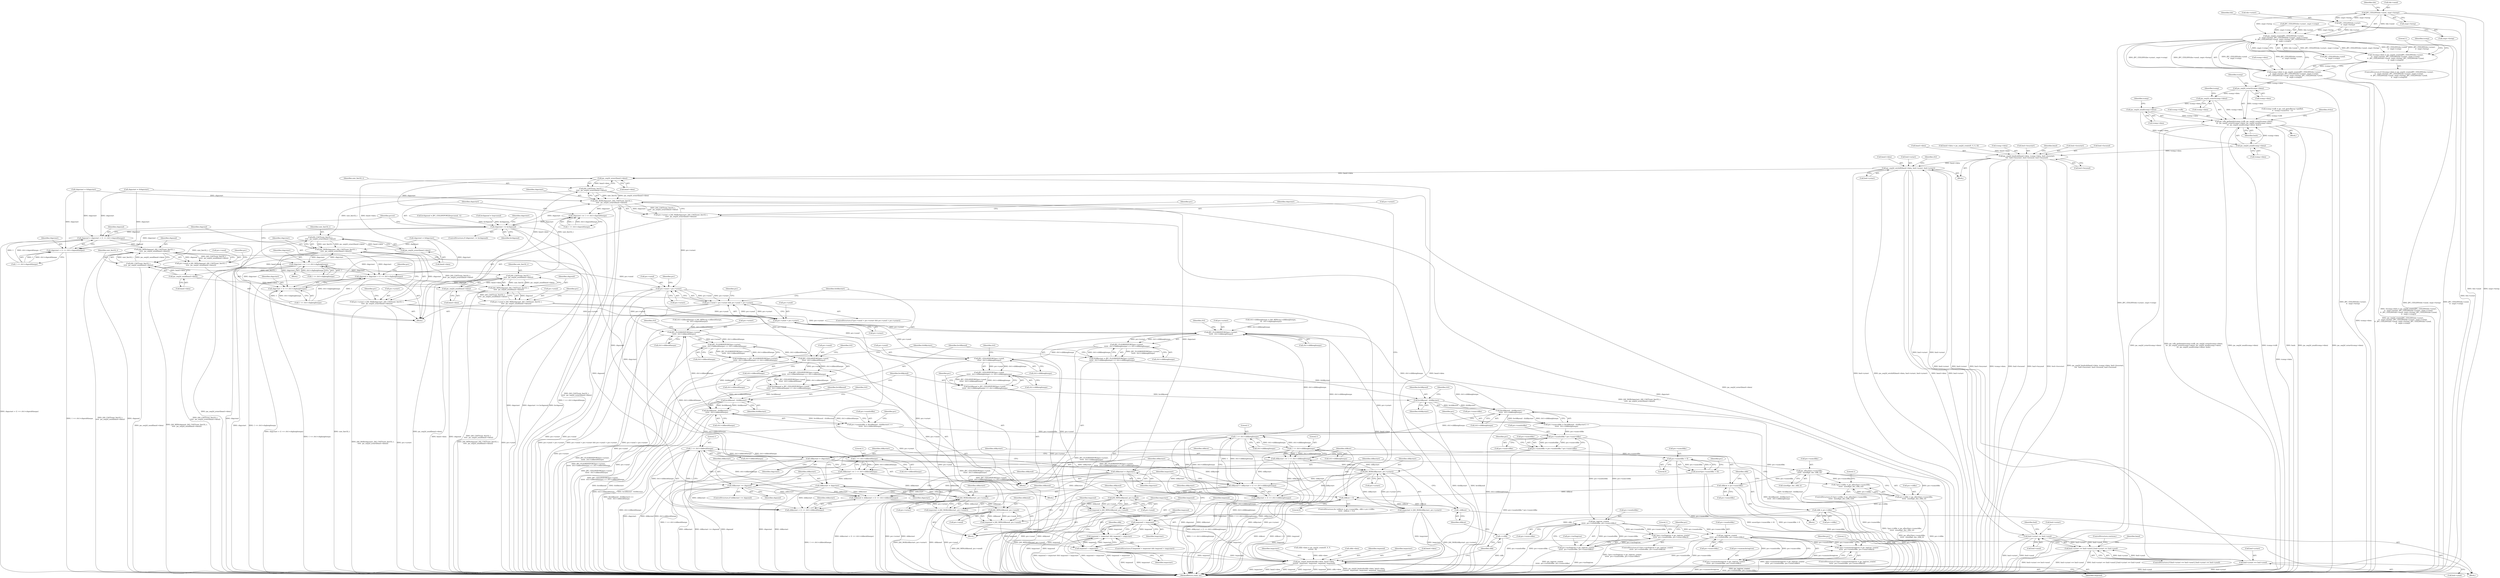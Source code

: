 digraph "0_jasper_1abc2e5a401a4bf1d5ca4df91358ce5df111f495@pointer" {
"1000266" [label="(Call,JPC_CEILDIV(tile->xend, cmpt->hstep))"];
"1000252" [label="(Call,JPC_CEILDIV(tile->xstart,\n\t\t  cmpt->hstep))"];
"1000266" [label="(Call,JPC_CEILDIV(tile->xend, cmpt->hstep))"];
"1000251" [label="(Call,jas_seq2d_create(JPC_CEILDIV(tile->xstart,\n\t\t  cmpt->hstep), JPC_CEILDIV(tile->ystart, cmpt->vstep),\n\t\t  JPC_CEILDIV(tile->xend, cmpt->hstep), JPC_CEILDIV(tile->yend,\n\t\t  cmpt->vstep)))"];
"1000246" [label="(Call,!(tcomp->data = jas_seq2d_create(JPC_CEILDIV(tile->xstart,\n\t\t  cmpt->hstep), JPC_CEILDIV(tile->ystart, cmpt->vstep),\n\t\t  JPC_CEILDIV(tile->xend, cmpt->hstep), JPC_CEILDIV(tile->yend,\n\t\t  cmpt->vstep))))"];
"1000247" [label="(Call,tcomp->data = jas_seq2d_create(JPC_CEILDIV(tile->xstart,\n\t\t  cmpt->hstep), JPC_CEILDIV(tile->ystart, cmpt->vstep),\n\t\t  JPC_CEILDIV(tile->xend, cmpt->hstep), JPC_CEILDIV(tile->yend,\n\t\t  cmpt->vstep)))"];
"1000308" [label="(Call,jas_seq2d_xstart(tcomp->data))"];
"1000304" [label="(Call,jpc_tsfb_getbands(tcomp->tsfb, jas_seq2d_xstart(tcomp->data),\n\t\t\t  jas_seq2d_ystart(tcomp->data), jas_seq2d_xend(tcomp->data),\n\t\t\t  jas_seq2d_yend(tcomp->data), bnds))"];
"1000312" [label="(Call,jas_seq2d_ystart(tcomp->data))"];
"1000316" [label="(Call,jas_seq2d_xend(tcomp->data))"];
"1000320" [label="(Call,jas_seq2d_yend(tcomp->data))"];
"1000840" [label="(Call,jas_seq2d_bindsub(band->data, tcomp->data, bnd->locxstart,\n\t\t\t\t  bnd->locystart, bnd->locxend, bnd->locyend))"];
"1000859" [label="(Call,jas_seq2d_setshift(band->data, bnd->xstart, bnd->ystart))"];
"1000809" [label="(Call,bnd->xstart == bnd->xend)"];
"1000808" [label="(Call,bnd->xstart == bnd->xend || bnd->ystart == bnd->yend)"];
"1000816" [label="(Call,bnd->ystart == bnd->yend)"];
"1000942" [label="(Call,jas_seq2d_xstart(band->data))"];
"1000940" [label="(Call,JAS_CAST(uint_fast32_t,\n\t\t\t\t\t  jas_seq2d_xstart(band->data)))"];
"1000938" [label="(Call,JAS_MAX(cbgxstart, JAS_CAST(uint_fast32_t,\n\t\t\t\t\t  jas_seq2d_xstart(band->data))))"];
"1000934" [label="(Call,prc->xstart = JAS_MAX(cbgxstart, JAS_CAST(uint_fast32_t,\n\t\t\t\t\t  jas_seq2d_xstart(band->data))))"];
"1000984" [label="(Call,prc->xend > prc->xstart)"];
"1000983" [label="(Call,prc->xend > prc->xstart && prc->yend > prc->ystart)"];
"1001002" [label="(Call,JPC_FLOORDIVPOW2(prc->xstart,\n\t\t\t\t\t\t  rlvl->cblkwidthexpn))"];
"1001001" [label="(Call,JPC_FLOORDIVPOW2(prc->xstart,\n\t\t\t\t\t\t  rlvl->cblkwidthexpn) << rlvl->cblkwidthexpn)"];
"1000999" [label="(Call,tlcblkxstart = JPC_FLOORDIVPOW2(prc->xstart,\n\t\t\t\t\t\t  rlvl->cblkwidthexpn) << rlvl->cblkwidthexpn)"];
"1001056" [label="(Call,brcblkxend - tlcblkxstart)"];
"1001055" [label="(Call,(brcblkxend - tlcblkxstart) >>\n\t\t\t\t\t\t  rlvl->cblkwidthexpn)"];
"1001051" [label="(Call,prc->numhcblks = (brcblkxend - tlcblkxstart) >>\n\t\t\t\t\t\t  rlvl->cblkwidthexpn)"];
"1001077" [label="(Call,prc->numhcblks * prc->numvcblks)"];
"1001073" [label="(Call,prc->numcblks = prc->numhcblks * prc->numvcblks)"];
"1001085" [label="(Call,prc->numcblks > 0)"];
"1001084" [label="(Call,assert(prc->numcblks > 0))"];
"1001130" [label="(Call,jas_alloc2(prc->numcblks,\n\t\t\t\t\t\t  sizeof(jpc_dec_cblk_t)))"];
"1001125" [label="(Call,!(prc->cblks = jas_alloc2(prc->numcblks,\n\t\t\t\t\t\t  sizeof(jpc_dec_cblk_t))))"];
"1001126" [label="(Call,prc->cblks = jas_alloc2(prc->numcblks,\n\t\t\t\t\t\t  sizeof(jpc_dec_cblk_t)))"];
"1001153" [label="(Call,cblk = prc->cblks)"];
"1001303" [label="(Call,++cblk)"];
"1001148" [label="(Call,cblkcnt = prc->numcblks)"];
"1001158" [label="(Call,cblkcnt > 0)"];
"1001305" [label="(Call,--cblkcnt)"];
"1001096" [label="(Call,jpc_tagtree_create(\n\t\t\t\t\t\t  prc->numhcblks, prc->numvcblks))"];
"1001091" [label="(Call,!(prc->incltagtree = jpc_tagtree_create(\n\t\t\t\t\t\t  prc->numhcblks, prc->numvcblks)))"];
"1001092" [label="(Call,prc->incltagtree = jpc_tagtree_create(\n\t\t\t\t\t\t  prc->numhcblks, prc->numvcblks))"];
"1001113" [label="(Call,jpc_tagtree_create(\n\t\t\t\t\t\t  prc->numhcblks, prc->numvcblks))"];
"1001108" [label="(Call,!(prc->numimsbstagtree = jpc_tagtree_create(\n\t\t\t\t\t\t  prc->numhcblks, prc->numvcblks)))"];
"1001109" [label="(Call,prc->numimsbstagtree = jpc_tagtree_create(\n\t\t\t\t\t\t  prc->numhcblks, prc->numvcblks))"];
"1001166" [label="(Call,1 << rlvl->cblkwidthexpn)"];
"1001162" [label="(Call,cblkxend = cblkxstart + (1 << rlvl->cblkwidthexpn))"];
"1001196" [label="(Call,JAS_MIN(cblkxend, prc->xend))"];
"1001194" [label="(Call,tmpxend = JAS_MIN(cblkxend, prc->xend))"];
"1001210" [label="(Call,tmpxend > tmpxstart)"];
"1001209" [label="(Call,tmpxend > tmpxstart && tmpyend > tmpystart)"];
"1001292" [label="(Call,jas_seq2d_bindsub(cblk->data, band->data,\n\t\t\t\t\t\t\t\t  tmpxstart, tmpystart, tmpxend, tmpyend))"];
"1001164" [label="(Call,cblkxstart + (1 << rlvl->cblkwidthexpn))"];
"1001309" [label="(Call,1 << rlvl->cblkwidthexpn)"];
"1001307" [label="(Call,cblkxstart += 1 << rlvl->cblkwidthexpn)"];
"1001315" [label="(Call,cblkxstart >= cbgxend)"];
"1001182" [label="(Call,JAS_MAX(cblkxstart, prc->xstart))"];
"1001180" [label="(Call,tmpxstart = JAS_MAX(cblkxstart, prc->xstart))"];
"1001028" [label="(Call,JPC_CEILDIVPOW2(prc->xend,\n\t\t\t\t\t\t  rlvl->cblkwidthexpn))"];
"1001027" [label="(Call,JPC_CEILDIVPOW2(prc->xend,\n\t\t\t\t\t\t  rlvl->cblkwidthexpn) << rlvl->cblkwidthexpn)"];
"1001025" [label="(Call,brcblkxend = JPC_CEILDIVPOW2(prc->xend,\n\t\t\t\t\t\t  rlvl->cblkwidthexpn) << rlvl->cblkwidthexpn)"];
"1001140" [label="(Call,cblkxstart = cbgxstart)"];
"1001319" [label="(Call,cblkxstart = cbgxstart)"];
"1001346" [label="(Call,cbgxstart += 1 << rlvl->cbgwidthexpn)"];
"1001354" [label="(Call,cbgxstart >= brcbgxend)"];
"1000916" [label="(Call,cbgxend = cbgxstart + (1 << rlvl->cbgwidthexpn))"];
"1000962" [label="(Call,JAS_MIN(cbgxend, JAS_CAST(uint_fast32_t,\n\t\t\t\t\t  jas_seq2d_xend(band->data))))"];
"1000958" [label="(Call,prc->xend = JAS_MIN(cbgxend, JAS_CAST(uint_fast32_t,\n\t\t\t\t\t  jas_seq2d_xend(band->data))))"];
"1000918" [label="(Call,cbgxstart + (1 << rlvl->cbgwidthexpn))"];
"1000952" [label="(Call,JAS_CAST(uint_fast32_t,\n\t\t\t\t\t  jas_seq2d_ystart(band->data)))"];
"1000950" [label="(Call,JAS_MAX(cbgystart, JAS_CAST(uint_fast32_t,\n\t\t\t\t\t  jas_seq2d_ystart(band->data))))"];
"1000925" [label="(Call,cbgyend = cbgystart + (1 << rlvl->cbgheightexpn))"];
"1000974" [label="(Call,JAS_MIN(cbgyend, JAS_CAST(uint_fast32_t,\n\t\t\t\t\t  jas_seq2d_yend(band->data))))"];
"1000970" [label="(Call,prc->yend = JAS_MIN(cbgyend, JAS_CAST(uint_fast32_t,\n\t\t\t\t\t  jas_seq2d_yend(band->data))))"];
"1000991" [label="(Call,prc->yend > prc->ystart)"];
"1001015" [label="(Call,JPC_FLOORDIVPOW2(prc->ystart,\n\t\t\t\t\t\t  rlvl->cblkheightexpn))"];
"1001014" [label="(Call,JPC_FLOORDIVPOW2(prc->ystart,\n\t\t\t\t\t\t  rlvl->cblkheightexpn) << rlvl->cblkheightexpn)"];
"1001012" [label="(Call,tlcblkystart = JPC_FLOORDIVPOW2(prc->ystart,\n\t\t\t\t\t\t  rlvl->cblkheightexpn) << rlvl->cblkheightexpn)"];
"1001067" [label="(Call,brcblkyend - tlcblkystart)"];
"1001066" [label="(Call,(brcblkyend - tlcblkystart) >>\n\t\t\t\t\t\t  rlvl->cblkheightexpn)"];
"1001062" [label="(Call,prc->numvcblks = (brcblkyend - tlcblkystart) >>\n\t\t\t\t\t\t  rlvl->cblkheightexpn)"];
"1001175" [label="(Call,1 << rlvl->cblkheightexpn)"];
"1001171" [label="(Call,cblkyend = cblkystart + (1 << rlvl->cblkheightexpn))"];
"1001203" [label="(Call,JAS_MIN(cblkyend, prc->yend))"];
"1001201" [label="(Call,tmpyend = JAS_MIN(cblkyend, prc->yend))"];
"1001213" [label="(Call,tmpyend > tmpystart)"];
"1001173" [label="(Call,cblkystart + (1 << rlvl->cblkheightexpn))"];
"1001324" [label="(Call,1 << rlvl->cblkheightexpn)"];
"1001322" [label="(Call,cblkystart += 1 << rlvl->cblkheightexpn)"];
"1001189" [label="(Call,JAS_MAX(cblkystart, prc->ystart))"];
"1001187" [label="(Call,tmpystart = JAS_MAX(cblkystart, prc->ystart))"];
"1001041" [label="(Call,JPC_CEILDIVPOW2(prc->yend,\n\t\t\t\t\t\t  rlvl->cblkheightexpn))"];
"1001040" [label="(Call,JPC_CEILDIVPOW2(prc->yend,\n\t\t\t\t\t\t  rlvl->cblkheightexpn) << rlvl->cblkheightexpn)"];
"1001038" [label="(Call,brcblkyend = JPC_CEILDIVPOW2(prc->yend,\n\t\t\t\t\t\t  rlvl->cblkheightexpn) << rlvl->cblkheightexpn)"];
"1000927" [label="(Call,cbgystart + (1 << rlvl->cbgheightexpn))"];
"1000946" [label="(Call,prc->ystart = JAS_MAX(cbgystart, JAS_CAST(uint_fast32_t,\n\t\t\t\t\t  jas_seq2d_ystart(band->data))))"];
"1001143" [label="(Call,cblkystart = cbgystart)"];
"1001361" [label="(Call,cbgystart += 1 << rlvl->cbgheightexpn)"];
"1000964" [label="(Call,JAS_CAST(uint_fast32_t,\n\t\t\t\t\t  jas_seq2d_xend(band->data)))"];
"1000976" [label="(Call,JAS_CAST(uint_fast32_t,\n\t\t\t\t\t  jas_seq2d_yend(band->data)))"];
"1000954" [label="(Call,jas_seq2d_ystart(band->data))"];
"1000966" [label="(Call,jas_seq2d_xend(band->data))"];
"1000978" [label="(Call,jas_seq2d_yend(band->data))"];
"1001176" [label="(Literal,1)"];
"1001147" [label="(Block,)"];
"1001162" [label="(Call,cblkxend = cblkxstart + (1 << rlvl->cblkwidthexpn))"];
"1000964" [label="(Call,JAS_CAST(uint_fast32_t,\n\t\t\t\t\t  jas_seq2d_xend(band->data)))"];
"1000953" [label="(Identifier,uint_fast32_t)"];
"1001323" [label="(Identifier,cblkystart)"];
"1000622" [label="(Call,rlvl->cblkwidthexpn = JAS_MIN(ccp->cblkwidthexpn,\n\t\t\t  rlvl->cbgwidthexpn))"];
"1001306" [label="(Identifier,cblkcnt)"];
"1001059" [label="(Call,rlvl->cblkwidthexpn)"];
"1001090" [label="(ControlStructure,if (!(prc->incltagtree = jpc_tagtree_create(\n\t\t\t\t\t\t  prc->numhcblks, prc->numvcblks))))"];
"1001016" [label="(Call,prc->ystart)"];
"1001165" [label="(Identifier,cblkxstart)"];
"1000633" [label="(Call,rlvl->cblkheightexpn = JAS_MIN(ccp->cblkheightexpn,\n\t\t\t  rlvl->cbgheightexpn))"];
"1000817" [label="(Call,bnd->ystart)"];
"1001188" [label="(Identifier,tmpystart)"];
"1000975" [label="(Identifier,cbgyend)"];
"1001213" [label="(Call,tmpyend > tmpystart)"];
"1001300" [label="(Identifier,tmpystart)"];
"1001130" [label="(Call,jas_alloc2(prc->numcblks,\n\t\t\t\t\t\t  sizeof(jpc_dec_cblk_t)))"];
"1000270" [label="(Call,cmpt->hstep)"];
"1000866" [label="(Call,bnd->ystart)"];
"1001198" [label="(Call,prc->xend)"];
"1001067" [label="(Call,brcblkyend - tlcblkystart)"];
"1001354" [label="(Call,cbgxstart >= brcbgxend)"];
"1000251" [label="(Call,jas_seq2d_create(JPC_CEILDIV(tile->xstart,\n\t\t  cmpt->hstep), JPC_CEILDIV(tile->ystart, cmpt->vstep),\n\t\t  JPC_CEILDIV(tile->xend, cmpt->hstep), JPC_CEILDIV(tile->yend,\n\t\t  cmpt->vstep)))"];
"1000809" [label="(Call,bnd->xstart == bnd->xend)"];
"1001212" [label="(Identifier,tmpxstart)"];
"1000248" [label="(Call,tcomp->data)"];
"1000314" [label="(Identifier,tcomp)"];
"1001140" [label="(Call,cblkxstart = cbgxstart)"];
"1001158" [label="(Call,cblkcnt > 0)"];
"1001109" [label="(Call,prc->numimsbstagtree = jpc_tagtree_create(\n\t\t\t\t\t\t  prc->numhcblks, prc->numvcblks))"];
"1001055" [label="(Call,(brcblkxend - tlcblkxstart) >>\n\t\t\t\t\t\t  rlvl->cblkwidthexpn)"];
"1001160" [label="(Literal,0)"];
"1000988" [label="(Call,prc->xstart)"];
"1001039" [label="(Identifier,brcblkyend)"];
"1001355" [label="(Identifier,cbgxstart)"];
"1001204" [label="(Identifier,cblkyend)"];
"1001062" [label="(Call,prc->numvcblks = (brcblkyend - tlcblkystart) >>\n\t\t\t\t\t\t  rlvl->cblkheightexpn)"];
"1001190" [label="(Identifier,cblkystart)"];
"1000689" [label="(Block,)"];
"1001144" [label="(Identifier,cblkystart)"];
"1000253" [label="(Call,tile->xstart)"];
"1000916" [label="(Call,cbgxend = cbgxstart + (1 << rlvl->cbgwidthexpn))"];
"1000966" [label="(Call,jas_seq2d_xend(band->data))"];
"1001203" [label="(Call,JAS_MIN(cblkyend, prc->yend))"];
"1001307" [label="(Call,cblkxstart += 1 << rlvl->cblkwidthexpn)"];
"1000942" [label="(Call,jas_seq2d_xstart(band->data))"];
"1000321" [label="(Call,tcomp->data)"];
"1001075" [label="(Identifier,prc)"];
"1000256" [label="(Call,cmpt->hstep)"];
"1001048" [label="(Call,rlvl->cblkheightexpn)"];
"1000275" [label="(Identifier,tile)"];
"1001026" [label="(Identifier,brcblkxend)"];
"1000818" [label="(Identifier,bnd)"];
"1001113" [label="(Call,jpc_tagtree_create(\n\t\t\t\t\t\t  prc->numhcblks, prc->numvcblks))"];
"1000999" [label="(Call,tlcblkxstart = JPC_FLOORDIVPOW2(prc->xstart,\n\t\t\t\t\t\t  rlvl->cblkwidthexpn) << rlvl->cblkwidthexpn)"];
"1000320" [label="(Call,jas_seq2d_yend(tcomp->data))"];
"1000824" [label="(ControlStructure,continue;)"];
"1000246" [label="(Call,!(tcomp->data = jas_seq2d_create(JPC_CEILDIV(tile->xstart,\n\t\t  cmpt->hstep), JPC_CEILDIV(tile->ystart, cmpt->vstep),\n\t\t  JPC_CEILDIV(tile->xend, cmpt->hstep), JPC_CEILDIV(tile->yend,\n\t\t  cmpt->vstep))))"];
"1001003" [label="(Call,prc->xstart)"];
"1001093" [label="(Call,prc->incltagtree)"];
"1001201" [label="(Call,tmpyend = JAS_MIN(cblkyend, prc->yend))"];
"1000974" [label="(Call,JAS_MIN(cbgyend, JAS_CAST(uint_fast32_t,\n\t\t\t\t\t  jas_seq2d_yend(band->data))))"];
"1000316" [label="(Call,jas_seq2d_xend(tcomp->data))"];
"1001279" [label="(Call,cblk->data = jas_seq2d_create(0, 0, 0,\n\t\t\t\t\t\t\t\t  0))"];
"1000807" [label="(ControlStructure,if (bnd->xstart == bnd->xend || bnd->ystart == bnd->yend))"];
"1001049" [label="(Identifier,rlvl)"];
"1000965" [label="(Identifier,uint_fast32_t)"];
"1000594" [label="(Call,brcbgxend = JPC_CEILDIVPOW2(brprcxend, 1))"];
"1001292" [label="(Call,jas_seq2d_bindsub(cblk->data, band->data,\n\t\t\t\t\t\t\t\t  tmpxstart, tmpystart, tmpxend, tmpyend))"];
"1000309" [label="(Call,tcomp->data)"];
"1001081" [label="(Call,prc->numvcblks)"];
"1000844" [label="(Call,tcomp->data)"];
"1000247" [label="(Call,tcomp->data = jas_seq2d_create(JPC_CEILDIV(tile->xstart,\n\t\t  cmpt->hstep), JPC_CEILDIV(tile->ystart, cmpt->vstep),\n\t\t  JPC_CEILDIV(tile->xend, cmpt->hstep), JPC_CEILDIV(tile->yend,\n\t\t  cmpt->vstep)))"];
"1001051" [label="(Call,prc->numhcblks = (brcblkxend - tlcblkxstart) >>\n\t\t\t\t\t\t  rlvl->cblkwidthexpn)"];
"1000984" [label="(Call,prc->xend > prc->xstart)"];
"1001321" [label="(Identifier,cbgxstart)"];
"1001001" [label="(Call,JPC_FLOORDIVPOW2(prc->xstart,\n\t\t\t\t\t\t  rlvl->cblkwidthexpn) << rlvl->cblkwidthexpn)"];
"1001058" [label="(Identifier,tlcblkxstart)"];
"1001180" [label="(Call,tmpxstart = JAS_MAX(cblkxstart, prc->xstart))"];
"1000952" [label="(Call,JAS_CAST(uint_fast32_t,\n\t\t\t\t\t  jas_seq2d_ystart(band->data)))"];
"1001318" [label="(Block,)"];
"1000917" [label="(Identifier,cbgxend)"];
"1001097" [label="(Call,prc->numhcblks)"];
"1001182" [label="(Call,JAS_MAX(cblkxstart, prc->xstart))"];
"1001019" [label="(Call,rlvl->cblkheightexpn)"];
"1000928" [label="(Identifier,cbgystart)"];
"1001175" [label="(Call,1 << rlvl->cblkheightexpn)"];
"1000950" [label="(Call,JAS_MAX(cbgystart, JAS_CAST(uint_fast32_t,\n\t\t\t\t\t  jas_seq2d_ystart(band->data))))"];
"1001159" [label="(Identifier,cblkcnt)"];
"1000313" [label="(Call,tcomp->data)"];
"1001111" [label="(Identifier,prc)"];
"1000972" [label="(Identifier,prc)"];
"1001094" [label="(Identifier,prc)"];
"1001348" [label="(Call,1 << rlvl->cbgwidthexpn)"];
"1000850" [label="(Call,bnd->locystart)"];
"1001324" [label="(Call,1 << rlvl->cblkheightexpn)"];
"1001087" [label="(Identifier,prc)"];
"1000998" [label="(Block,)"];
"1001363" [label="(Call,1 << rlvl->cbgheightexpn)"];
"1000808" [label="(Call,bnd->xstart == bnd->xend || bnd->ystart == bnd->yend)"];
"1001155" [label="(Call,prc->cblks)"];
"1001161" [label="(Block,)"];
"1001070" [label="(Call,rlvl->cblkheightexpn)"];
"1001205" [label="(Call,prc->yend)"];
"1000941" [label="(Identifier,uint_fast32_t)"];
"1001163" [label="(Identifier,cblkxend)"];
"1000939" [label="(Identifier,cbgxstart)"];
"1001006" [label="(Call,rlvl->cblkwidthexpn)"];
"1000983" [label="(Call,prc->xend > prc->xstart && prc->yend > prc->ystart)"];
"1001108" [label="(Call,!(prc->numimsbstagtree = jpc_tagtree_create(\n\t\t\t\t\t\t  prc->numhcblks, prc->numvcblks)))"];
"1000304" [label="(Call,jpc_tsfb_getbands(tcomp->tsfb, jas_seq2d_xstart(tcomp->data),\n\t\t\t  jas_seq2d_ystart(tcomp->data), jas_seq2d_xend(tcomp->data),\n\t\t\t  jas_seq2d_yend(tcomp->data), bnds))"];
"1000286" [label="(Call,tcomp->tsfb = jpc_cod_gettsfb(ccp->qmfbid,\n\t\t  tcomp->numrlvls - 1))"];
"1001074" [label="(Call,prc->numcblks)"];
"1000816" [label="(Call,bnd->ystart == bnd->yend)"];
"1000936" [label="(Identifier,prc)"];
"1001063" [label="(Call,prc->numvcblks)"];
"1001064" [label="(Identifier,prc)"];
"1001353" [label="(ControlStructure,if (cbgxstart >= brcbgxend))"];
"1000985" [label="(Call,prc->xend)"];
"1001009" [label="(Call,rlvl->cblkwidthexpn)"];
"1000959" [label="(Call,prc->xend)"];
"1001173" [label="(Call,cblkystart + (1 << rlvl->cblkheightexpn))"];
"1000273" [label="(Call,JPC_CEILDIV(tile->yend,\n\t\t  cmpt->vstep))"];
"1001362" [label="(Identifier,cbgystart)"];
"1001303" [label="(Call,++cblk)"];
"1001304" [label="(Identifier,cblk)"];
"1000312" [label="(Call,jas_seq2d_ystart(tcomp->data))"];
"1001164" [label="(Call,cblkxstart + (1 << rlvl->cblkwidthexpn))"];
"1001314" [label="(ControlStructure,if (cblkxstart >= cbgxend))"];
"1001053" [label="(Identifier,prc)"];
"1000267" [label="(Call,tile->xend)"];
"1001027" [label="(Call,JPC_CEILDIVPOW2(prc->xend,\n\t\t\t\t\t\t  rlvl->cblkwidthexpn) << rlvl->cblkwidthexpn)"];
"1001023" [label="(Identifier,rlvl)"];
"1000978" [label="(Call,jas_seq2d_yend(band->data))"];
"1001171" [label="(Call,cblkyend = cblkystart + (1 << rlvl->cblkheightexpn))"];
"1001078" [label="(Call,prc->numhcblks)"];
"1001215" [label="(Identifier,tmpystart)"];
"1000948" [label="(Identifier,prc)"];
"1001197" [label="(Identifier,cblkxend)"];
"1000929" [label="(Call,1 << rlvl->cbgheightexpn)"];
"1001141" [label="(Identifier,cblkxstart)"];
"1001149" [label="(Identifier,cblkcnt)"];
"1001110" [label="(Call,prc->numimsbstagtree)"];
"1001143" [label="(Call,cblkystart = cbgystart)"];
"1001309" [label="(Call,1 << rlvl->cblkwidthexpn)"];
"1001091" [label="(Call,!(prc->incltagtree = jpc_tagtree_create(\n\t\t\t\t\t\t  prc->numhcblks, prc->numvcblks)))"];
"1001187" [label="(Call,tmpystart = JAS_MAX(cblkystart, prc->ystart))"];
"1000328" [label="(Identifier,rlvlno)"];
"1001025" [label="(Call,brcblkxend = JPC_CEILDIVPOW2(prc->xend,\n\t\t\t\t\t\t  rlvl->cblkwidthexpn) << rlvl->cblkwidthexpn)"];
"1001361" [label="(Call,cbgystart += 1 << rlvl->cbgheightexpn)"];
"1000861" [label="(Identifier,band)"];
"1000955" [label="(Call,band->data)"];
"1000934" [label="(Call,prc->xstart = JAS_MAX(cbgxstart, JAS_CAST(uint_fast32_t,\n\t\t\t\t\t  jas_seq2d_xstart(band->data))))"];
"1001142" [label="(Identifier,cbgxstart)"];
"1000860" [label="(Call,band->data)"];
"1001356" [label="(Identifier,brcbgxend)"];
"1001114" [label="(Call,prc->numhcblks)"];
"1000926" [label="(Identifier,cbgyend)"];
"1001068" [label="(Identifier,brcblkyend)"];
"1001319" [label="(Call,cblkxstart = cbgxstart)"];
"1001150" [label="(Call,prc->numcblks)"];
"1001346" [label="(Call,cbgxstart += 1 << rlvl->cbgwidthexpn)"];
"1000951" [label="(Identifier,cbgystart)"];
"1000863" [label="(Call,bnd->xstart)"];
"1001052" [label="(Call,prc->numhcblks)"];
"1001127" [label="(Call,prc->cblks)"];
"1000938" [label="(Call,JAS_MAX(cbgxstart, JAS_CAST(uint_fast32_t,\n\t\t\t\t\t  jas_seq2d_xstart(band->data))))"];
"1001086" [label="(Call,prc->numcblks)"];
"1000318" [label="(Identifier,tcomp)"];
"1001092" [label="(Call,prc->incltagtree = jpc_tagtree_create(\n\t\t\t\t\t\t  prc->numhcblks, prc->numvcblks))"];
"1001013" [label="(Identifier,tlcblkystart)"];
"1001106" [label="(Literal,1)"];
"1000918" [label="(Call,cbgxstart + (1 << rlvl->cbgwidthexpn))"];
"1001357" [label="(Block,)"];
"1001002" [label="(Call,JPC_FLOORDIVPOW2(prc->xstart,\n\t\t\t\t\t\t  rlvl->cblkwidthexpn))"];
"1000992" [label="(Call,prc->yend)"];
"1000889" [label="(Call,cbgxstart = tlcbgxstart)"];
"1000971" [label="(Call,prc->yend)"];
"1001196" [label="(Call,JAS_MIN(cblkxend, prc->xend))"];
"1000820" [label="(Call,bnd->yend)"];
"1001302" [label="(Identifier,tmpyend)"];
"1001293" [label="(Call,cblk->data)"];
"1001191" [label="(Call,prc->ystart)"];
"1001305" [label="(Call,--cblkcnt)"];
"1001322" [label="(Call,cblkystart += 1 << rlvl->cblkheightexpn)"];
"1001177" [label="(Call,rlvl->cblkheightexpn)"];
"1000305" [label="(Call,tcomp->tsfb)"];
"1000829" [label="(Identifier,band)"];
"1001333" [label="(Identifier,prc)"];
"1001358" [label="(Call,cbgxstart = tlcbgxstart)"];
"1001010" [label="(Identifier,rlvl)"];
"1001126" [label="(Call,prc->cblks = jas_alloc2(prc->numcblks,\n\t\t\t\t\t\t  sizeof(jpc_dec_cblk_t)))"];
"1000847" [label="(Call,bnd->locxstart)"];
"1001117" [label="(Call,prc->numvcblks)"];
"1001168" [label="(Call,rlvl->cblkwidthexpn)"];
"1001172" [label="(Identifier,cblkyend)"];
"1001219" [label="(Identifier,cblk)"];
"1001320" [label="(Identifier,cblkxstart)"];
"1001041" [label="(Call,JPC_CEILDIVPOW2(prc->yend,\n\t\t\t\t\t\t  rlvl->cblkheightexpn))"];
"1001069" [label="(Identifier,tlcblkystart)"];
"1000853" [label="(Call,bnd->locxend)"];
"1000245" [label="(ControlStructure,if (!(tcomp->data = jas_seq2d_create(JPC_CEILDIV(tile->xstart,\n\t\t  cmpt->hstep), JPC_CEILDIV(tile->ystart, cmpt->vstep),\n\t\t  JPC_CEILDIV(tile->xend, cmpt->hstep), JPC_CEILDIV(tile->yend,\n\t\t  cmpt->vstep)))))"];
"1000935" [label="(Call,prc->xstart)"];
"1000324" [label="(Identifier,bnds)"];
"1001131" [label="(Call,prc->numcblks)"];
"1000266" [label="(Call,JPC_CEILDIV(tile->xend, cmpt->hstep))"];
"1000976" [label="(Call,JAS_CAST(uint_fast32_t,\n\t\t\t\t\t  jas_seq2d_yend(band->data)))"];
"1001100" [label="(Call,prc->numvcblks)"];
"1000920" [label="(Call,1 << rlvl->cbgwidthexpn)"];
"1000946" [label="(Call,prc->ystart = JAS_MAX(cbgystart, JAS_CAST(uint_fast32_t,\n\t\t\t\t\t  jas_seq2d_ystart(band->data))))"];
"1000308" [label="(Call,jas_seq2d_xstart(tcomp->data))"];
"1000943" [label="(Call,band->data)"];
"1001310" [label="(Literal,1)"];
"1000912" [label="(Identifier,prccnt)"];
"1000993" [label="(Identifier,prc)"];
"1000261" [label="(Identifier,tile)"];
"1001028" [label="(Call,JPC_CEILDIVPOW2(prc->xend,\n\t\t\t\t\t\t  rlvl->cblkwidthexpn))"];
"1000940" [label="(Call,JAS_CAST(uint_fast32_t,\n\t\t\t\t\t  jas_seq2d_xstart(band->data)))"];
"1001134" [label="(Call,sizeof(jpc_dec_cblk_t))"];
"1001139" [label="(Literal,1)"];
"1001317" [label="(Identifier,cbgxend)"];
"1000954" [label="(Call,jas_seq2d_ystart(band->data))"];
"1001216" [label="(Block,)"];
"1001326" [label="(Call,rlvl->cblkheightexpn)"];
"1000840" [label="(Call,jas_seq2d_bindsub(band->data, tcomp->data, bnd->locxstart,\n\t\t\t\t  bnd->locystart, bnd->locxend, bnd->locyend))"];
"1001210" [label="(Call,tmpxend > tmpxstart)"];
"1001045" [label="(Call,rlvl->cblkheightexpn)"];
"1001089" [label="(Literal,0)"];
"1000977" [label="(Identifier,uint_fast32_t)"];
"1000962" [label="(Call,JAS_MIN(cbgxend, JAS_CAST(uint_fast32_t,\n\t\t\t\t\t  jas_seq2d_xend(band->data))))"];
"1001315" [label="(Call,cblkxstart >= cbgxend)"];
"1001084" [label="(Call,assert(prc->numcblks > 0))"];
"1001184" [label="(Call,prc->xstart)"];
"1001311" [label="(Call,rlvl->cblkwidthexpn)"];
"1001029" [label="(Call,prc->xend)"];
"1001325" [label="(Literal,1)"];
"1001057" [label="(Identifier,brcblkxend)"];
"1001174" [label="(Identifier,cblkystart)"];
"1001022" [label="(Call,rlvl->cblkheightexpn)"];
"1000995" [label="(Call,prc->ystart)"];
"1000813" [label="(Call,bnd->xend)"];
"1000958" [label="(Call,prc->xend = JAS_MIN(cbgxend, JAS_CAST(uint_fast32_t,\n\t\t\t\t\t  jas_seq2d_xend(band->data))))"];
"1001066" [label="(Call,(brcblkyend - tlcblkystart) >>\n\t\t\t\t\t\t  rlvl->cblkheightexpn)"];
"1000960" [label="(Identifier,prc)"];
"1000947" [label="(Call,prc->ystart)"];
"1000562" [label="(Call,brcbgxend = brprcxend)"];
"1001056" [label="(Call,brcblkxend - tlcblkxstart)"];
"1001145" [label="(Identifier,cbgystart)"];
"1000283" [label="(Literal,1)"];
"1001071" [label="(Identifier,rlvl)"];
"1000967" [label="(Call,band->data)"];
"1000871" [label="(Identifier,rlvl)"];
"1000982" [label="(ControlStructure,if (prc->xend > prc->xstart && prc->yend > prc->ystart))"];
"1001189" [label="(Call,JAS_MAX(cblkystart, prc->ystart))"];
"1000915" [label="(Block,)"];
"1001124" [label="(ControlStructure,if (!(prc->cblks = jas_alloc2(prc->numcblks,\n\t\t\t\t\t\t  sizeof(jpc_dec_cblk_t)))))"];
"1000322" [label="(Identifier,tcomp)"];
"1000859" [label="(Call,jas_seq2d_setshift(band->data, bnd->xstart, bnd->ystart))"];
"1001077" [label="(Call,prc->numhcblks * prc->numvcblks)"];
"1001209" [label="(Call,tmpxend > tmpxstart && tmpyend > tmpystart)"];
"1001181" [label="(Identifier,tmpxstart)"];
"1000963" [label="(Identifier,cbgxend)"];
"1001038" [label="(Call,brcblkyend = JPC_CEILDIVPOW2(prc->yend,\n\t\t\t\t\t\t  rlvl->cblkheightexpn) << rlvl->cblkheightexpn)"];
"1001125" [label="(Call,!(prc->cblks = jas_alloc2(prc->numcblks,\n\t\t\t\t\t\t  sizeof(jpc_dec_cblk_t))))"];
"1001194" [label="(Call,tmpxend = JAS_MIN(cblkxend, prc->xend))"];
"1001153" [label="(Call,cblk = prc->cblks)"];
"1000970" [label="(Call,prc->yend = JAS_MIN(cbgyend, JAS_CAST(uint_fast32_t,\n\t\t\t\t\t  jas_seq2d_yend(band->data))))"];
"1000810" [label="(Call,bnd->xstart)"];
"1001040" [label="(Call,JPC_CEILDIVPOW2(prc->yend,\n\t\t\t\t\t\t  rlvl->cblkheightexpn) << rlvl->cblkheightexpn)"];
"1001036" [label="(Identifier,rlvl)"];
"1000317" [label="(Call,tcomp->data)"];
"1001359" [label="(Identifier,cbgxstart)"];
"1000841" [label="(Call,band->data)"];
"1001183" [label="(Identifier,cblkxstart)"];
"1001085" [label="(Call,prc->numcblks > 0)"];
"1000892" [label="(Call,cbgystart = tlcbgystart)"];
"1001154" [label="(Identifier,cblk)"];
"1001316" [label="(Identifier,cblkxstart)"];
"1001419" [label="(MethodReturn,static int)"];
"1000979" [label="(Call,band->data)"];
"1001128" [label="(Identifier,prc)"];
"1000303" [label="(Block,)"];
"1001148" [label="(Call,cblkcnt = prc->numcblks)"];
"1001347" [label="(Identifier,cbgxstart)"];
"1001107" [label="(ControlStructure,if (!(prc->numimsbstagtree = jpc_tagtree_create(\n\t\t\t\t\t\t  prc->numhcblks, prc->numvcblks))))"];
"1001014" [label="(Call,JPC_FLOORDIVPOW2(prc->ystart,\n\t\t\t\t\t\t  rlvl->cblkheightexpn) << rlvl->cblkheightexpn)"];
"1000991" [label="(Call,prc->yend > prc->ystart)"];
"1000259" [label="(Call,JPC_CEILDIV(tile->ystart, cmpt->vstep))"];
"1000919" [label="(Identifier,cbgxstart)"];
"1001123" [label="(Literal,1)"];
"1001035" [label="(Call,rlvl->cblkwidthexpn)"];
"1001166" [label="(Call,1 << rlvl->cblkwidthexpn)"];
"1001308" [label="(Identifier,cblkxstart)"];
"1000986" [label="(Identifier,prc)"];
"1001301" [label="(Identifier,tmpxend)"];
"1001073" [label="(Call,prc->numcblks = prc->numhcblks * prc->numvcblks)"];
"1001012" [label="(Call,tlcblkystart = JPC_FLOORDIVPOW2(prc->ystart,\n\t\t\t\t\t\t  rlvl->cblkheightexpn) << rlvl->cblkheightexpn)"];
"1000927" [label="(Call,cbgystart + (1 << rlvl->cbgheightexpn))"];
"1001211" [label="(Identifier,tmpxend)"];
"1001000" [label="(Identifier,tlcblkxstart)"];
"1001208" [label="(ControlStructure,if (tmpxend > tmpxstart && tmpyend > tmpystart))"];
"1000925" [label="(Call,cbgyend = cbgystart + (1 << rlvl->cbgheightexpn))"];
"1000856" [label="(Call,bnd->locyend)"];
"1001299" [label="(Identifier,tmpxstart)"];
"1001167" [label="(Literal,1)"];
"1000252" [label="(Call,JPC_CEILDIV(tile->xstart,\n\t\t  cmpt->hstep))"];
"1001032" [label="(Call,rlvl->cblkwidthexpn)"];
"1001015" [label="(Call,JPC_FLOORDIVPOW2(prc->ystart,\n\t\t\t\t\t\t  rlvl->cblkheightexpn))"];
"1000827" [label="(Call,band->data = jas_seq2d_create(0, 0, 0, 0))"];
"1001202" [label="(Identifier,tmpyend)"];
"1001296" [label="(Call,band->data)"];
"1001042" [label="(Call,prc->yend)"];
"1001060" [label="(Identifier,rlvl)"];
"1001146" [label="(ControlStructure,for (cblkcnt = prc->numcblks, cblk = prc->cblks;\n\t\t\t\t\t\t  cblkcnt > 0;))"];
"1001195" [label="(Identifier,tmpxend)"];
"1001096" [label="(Call,jpc_tagtree_create(\n\t\t\t\t\t\t  prc->numhcblks, prc->numvcblks))"];
"1000288" [label="(Identifier,tcomp)"];
"1001214" [label="(Identifier,tmpyend)"];
"1000266" -> "1000251"  [label="AST: "];
"1000266" -> "1000270"  [label="CFG: "];
"1000267" -> "1000266"  [label="AST: "];
"1000270" -> "1000266"  [label="AST: "];
"1000275" -> "1000266"  [label="CFG: "];
"1000266" -> "1001419"  [label="DDG: tile->xend"];
"1000266" -> "1001419"  [label="DDG: cmpt->hstep"];
"1000266" -> "1000252"  [label="DDG: cmpt->hstep"];
"1000266" -> "1000251"  [label="DDG: tile->xend"];
"1000266" -> "1000251"  [label="DDG: cmpt->hstep"];
"1000252" -> "1000266"  [label="DDG: cmpt->hstep"];
"1000252" -> "1000251"  [label="AST: "];
"1000252" -> "1000256"  [label="CFG: "];
"1000253" -> "1000252"  [label="AST: "];
"1000256" -> "1000252"  [label="AST: "];
"1000261" -> "1000252"  [label="CFG: "];
"1000252" -> "1001419"  [label="DDG: tile->xstart"];
"1000252" -> "1000251"  [label="DDG: tile->xstart"];
"1000252" -> "1000251"  [label="DDG: cmpt->hstep"];
"1000251" -> "1000247"  [label="AST: "];
"1000251" -> "1000273"  [label="CFG: "];
"1000259" -> "1000251"  [label="AST: "];
"1000273" -> "1000251"  [label="AST: "];
"1000247" -> "1000251"  [label="CFG: "];
"1000251" -> "1001419"  [label="DDG: JPC_CEILDIV(tile->ystart, cmpt->vstep)"];
"1000251" -> "1001419"  [label="DDG: JPC_CEILDIV(tile->xstart,\n\t\t  cmpt->hstep)"];
"1000251" -> "1001419"  [label="DDG: JPC_CEILDIV(tile->xend, cmpt->hstep)"];
"1000251" -> "1001419"  [label="DDG: JPC_CEILDIV(tile->yend,\n\t\t  cmpt->vstep)"];
"1000251" -> "1000246"  [label="DDG: JPC_CEILDIV(tile->xstart,\n\t\t  cmpt->hstep)"];
"1000251" -> "1000246"  [label="DDG: JPC_CEILDIV(tile->ystart, cmpt->vstep)"];
"1000251" -> "1000246"  [label="DDG: JPC_CEILDIV(tile->xend, cmpt->hstep)"];
"1000251" -> "1000246"  [label="DDG: JPC_CEILDIV(tile->yend,\n\t\t  cmpt->vstep)"];
"1000251" -> "1000247"  [label="DDG: JPC_CEILDIV(tile->xstart,\n\t\t  cmpt->hstep)"];
"1000251" -> "1000247"  [label="DDG: JPC_CEILDIV(tile->ystart, cmpt->vstep)"];
"1000251" -> "1000247"  [label="DDG: JPC_CEILDIV(tile->xend, cmpt->hstep)"];
"1000251" -> "1000247"  [label="DDG: JPC_CEILDIV(tile->yend,\n\t\t  cmpt->vstep)"];
"1000259" -> "1000251"  [label="DDG: tile->ystart"];
"1000259" -> "1000251"  [label="DDG: cmpt->vstep"];
"1000273" -> "1000251"  [label="DDG: tile->yend"];
"1000273" -> "1000251"  [label="DDG: cmpt->vstep"];
"1000246" -> "1000245"  [label="AST: "];
"1000246" -> "1000247"  [label="CFG: "];
"1000247" -> "1000246"  [label="AST: "];
"1000283" -> "1000246"  [label="CFG: "];
"1000288" -> "1000246"  [label="CFG: "];
"1000246" -> "1001419"  [label="DDG: !(tcomp->data = jas_seq2d_create(JPC_CEILDIV(tile->xstart,\n\t\t  cmpt->hstep), JPC_CEILDIV(tile->ystart, cmpt->vstep),\n\t\t  JPC_CEILDIV(tile->xend, cmpt->hstep), JPC_CEILDIV(tile->yend,\n\t\t  cmpt->vstep)))"];
"1000247" -> "1000246"  [label="DDG: tcomp->data"];
"1000248" -> "1000247"  [label="AST: "];
"1000247" -> "1001419"  [label="DDG: tcomp->data"];
"1000247" -> "1001419"  [label="DDG: jas_seq2d_create(JPC_CEILDIV(tile->xstart,\n\t\t  cmpt->hstep), JPC_CEILDIV(tile->ystart, cmpt->vstep),\n\t\t  JPC_CEILDIV(tile->xend, cmpt->hstep), JPC_CEILDIV(tile->yend,\n\t\t  cmpt->vstep))"];
"1000247" -> "1000308"  [label="DDG: tcomp->data"];
"1000308" -> "1000304"  [label="AST: "];
"1000308" -> "1000309"  [label="CFG: "];
"1000309" -> "1000308"  [label="AST: "];
"1000314" -> "1000308"  [label="CFG: "];
"1000308" -> "1000304"  [label="DDG: tcomp->data"];
"1000308" -> "1000312"  [label="DDG: tcomp->data"];
"1000304" -> "1000303"  [label="AST: "];
"1000304" -> "1000324"  [label="CFG: "];
"1000305" -> "1000304"  [label="AST: "];
"1000312" -> "1000304"  [label="AST: "];
"1000316" -> "1000304"  [label="AST: "];
"1000320" -> "1000304"  [label="AST: "];
"1000324" -> "1000304"  [label="AST: "];
"1000328" -> "1000304"  [label="CFG: "];
"1000304" -> "1001419"  [label="DDG: jas_seq2d_ystart(tcomp->data)"];
"1000304" -> "1001419"  [label="DDG: jpc_tsfb_getbands(tcomp->tsfb, jas_seq2d_xstart(tcomp->data),\n\t\t\t  jas_seq2d_ystart(tcomp->data), jas_seq2d_xend(tcomp->data),\n\t\t\t  jas_seq2d_yend(tcomp->data), bnds)"];
"1000304" -> "1001419"  [label="DDG: jas_seq2d_xend(tcomp->data)"];
"1000304" -> "1001419"  [label="DDG: tcomp->tsfb"];
"1000304" -> "1001419"  [label="DDG: bnds"];
"1000304" -> "1001419"  [label="DDG: jas_seq2d_yend(tcomp->data)"];
"1000304" -> "1001419"  [label="DDG: jas_seq2d_xstart(tcomp->data)"];
"1000286" -> "1000304"  [label="DDG: tcomp->tsfb"];
"1000312" -> "1000304"  [label="DDG: tcomp->data"];
"1000316" -> "1000304"  [label="DDG: tcomp->data"];
"1000320" -> "1000304"  [label="DDG: tcomp->data"];
"1000312" -> "1000313"  [label="CFG: "];
"1000313" -> "1000312"  [label="AST: "];
"1000318" -> "1000312"  [label="CFG: "];
"1000312" -> "1000316"  [label="DDG: tcomp->data"];
"1000316" -> "1000317"  [label="CFG: "];
"1000317" -> "1000316"  [label="AST: "];
"1000322" -> "1000316"  [label="CFG: "];
"1000316" -> "1000320"  [label="DDG: tcomp->data"];
"1000320" -> "1000321"  [label="CFG: "];
"1000321" -> "1000320"  [label="AST: "];
"1000324" -> "1000320"  [label="CFG: "];
"1000320" -> "1001419"  [label="DDG: tcomp->data"];
"1000320" -> "1000840"  [label="DDG: tcomp->data"];
"1000840" -> "1000689"  [label="AST: "];
"1000840" -> "1000856"  [label="CFG: "];
"1000841" -> "1000840"  [label="AST: "];
"1000844" -> "1000840"  [label="AST: "];
"1000847" -> "1000840"  [label="AST: "];
"1000850" -> "1000840"  [label="AST: "];
"1000853" -> "1000840"  [label="AST: "];
"1000856" -> "1000840"  [label="AST: "];
"1000861" -> "1000840"  [label="CFG: "];
"1000840" -> "1001419"  [label="DDG: bnd->locystart"];
"1000840" -> "1001419"  [label="DDG: tcomp->data"];
"1000840" -> "1001419"  [label="DDG: bnd->locxend"];
"1000840" -> "1001419"  [label="DDG: bnd->locyend"];
"1000840" -> "1001419"  [label="DDG: bnd->locxstart"];
"1000840" -> "1001419"  [label="DDG: jas_seq2d_bindsub(band->data, tcomp->data, bnd->locxstart,\n\t\t\t\t  bnd->locystart, bnd->locxend, bnd->locyend)"];
"1000827" -> "1000840"  [label="DDG: band->data"];
"1000840" -> "1000859"  [label="DDG: band->data"];
"1000859" -> "1000689"  [label="AST: "];
"1000859" -> "1000866"  [label="CFG: "];
"1000860" -> "1000859"  [label="AST: "];
"1000863" -> "1000859"  [label="AST: "];
"1000866" -> "1000859"  [label="AST: "];
"1000871" -> "1000859"  [label="CFG: "];
"1000859" -> "1001419"  [label="DDG: bnd->ystart"];
"1000859" -> "1001419"  [label="DDG: jas_seq2d_setshift(band->data, bnd->xstart, bnd->ystart)"];
"1000859" -> "1001419"  [label="DDG: band->data"];
"1000859" -> "1001419"  [label="DDG: bnd->xstart"];
"1000859" -> "1000809"  [label="DDG: bnd->xstart"];
"1000859" -> "1000816"  [label="DDG: bnd->ystart"];
"1000809" -> "1000859"  [label="DDG: bnd->xstart"];
"1000816" -> "1000859"  [label="DDG: bnd->ystart"];
"1000859" -> "1000942"  [label="DDG: band->data"];
"1000809" -> "1000808"  [label="AST: "];
"1000809" -> "1000813"  [label="CFG: "];
"1000810" -> "1000809"  [label="AST: "];
"1000813" -> "1000809"  [label="AST: "];
"1000818" -> "1000809"  [label="CFG: "];
"1000808" -> "1000809"  [label="CFG: "];
"1000809" -> "1001419"  [label="DDG: bnd->xstart"];
"1000809" -> "1001419"  [label="DDG: bnd->xend"];
"1000809" -> "1000808"  [label="DDG: bnd->xstart"];
"1000809" -> "1000808"  [label="DDG: bnd->xend"];
"1000808" -> "1000807"  [label="AST: "];
"1000808" -> "1000816"  [label="CFG: "];
"1000816" -> "1000808"  [label="AST: "];
"1000824" -> "1000808"  [label="CFG: "];
"1000829" -> "1000808"  [label="CFG: "];
"1000808" -> "1001419"  [label="DDG: bnd->ystart == bnd->yend"];
"1000808" -> "1001419"  [label="DDG: bnd->xstart == bnd->xend || bnd->ystart == bnd->yend"];
"1000808" -> "1001419"  [label="DDG: bnd->xstart == bnd->xend"];
"1000816" -> "1000808"  [label="DDG: bnd->ystart"];
"1000816" -> "1000808"  [label="DDG: bnd->yend"];
"1000816" -> "1000820"  [label="CFG: "];
"1000817" -> "1000816"  [label="AST: "];
"1000820" -> "1000816"  [label="AST: "];
"1000816" -> "1001419"  [label="DDG: bnd->ystart"];
"1000816" -> "1001419"  [label="DDG: bnd->yend"];
"1000942" -> "1000940"  [label="AST: "];
"1000942" -> "1000943"  [label="CFG: "];
"1000943" -> "1000942"  [label="AST: "];
"1000940" -> "1000942"  [label="CFG: "];
"1000942" -> "1000940"  [label="DDG: band->data"];
"1001292" -> "1000942"  [label="DDG: band->data"];
"1000978" -> "1000942"  [label="DDG: band->data"];
"1000942" -> "1000954"  [label="DDG: band->data"];
"1000940" -> "1000938"  [label="AST: "];
"1000941" -> "1000940"  [label="AST: "];
"1000938" -> "1000940"  [label="CFG: "];
"1000940" -> "1001419"  [label="DDG: jas_seq2d_xstart(band->data)"];
"1000940" -> "1000938"  [label="DDG: uint_fast32_t"];
"1000940" -> "1000938"  [label="DDG: jas_seq2d_xstart(band->data)"];
"1000976" -> "1000940"  [label="DDG: uint_fast32_t"];
"1000940" -> "1000952"  [label="DDG: uint_fast32_t"];
"1000938" -> "1000934"  [label="AST: "];
"1000939" -> "1000938"  [label="AST: "];
"1000934" -> "1000938"  [label="CFG: "];
"1000938" -> "1001419"  [label="DDG: cbgxstart"];
"1000938" -> "1001419"  [label="DDG: JAS_CAST(uint_fast32_t,\n\t\t\t\t\t  jas_seq2d_xstart(band->data))"];
"1000938" -> "1000934"  [label="DDG: cbgxstart"];
"1000938" -> "1000934"  [label="DDG: JAS_CAST(uint_fast32_t,\n\t\t\t\t\t  jas_seq2d_xstart(band->data))"];
"1001354" -> "1000938"  [label="DDG: cbgxstart"];
"1001358" -> "1000938"  [label="DDG: cbgxstart"];
"1000889" -> "1000938"  [label="DDG: cbgxstart"];
"1000938" -> "1001140"  [label="DDG: cbgxstart"];
"1000938" -> "1001319"  [label="DDG: cbgxstart"];
"1000938" -> "1001346"  [label="DDG: cbgxstart"];
"1000934" -> "1000915"  [label="AST: "];
"1000935" -> "1000934"  [label="AST: "];
"1000948" -> "1000934"  [label="CFG: "];
"1000934" -> "1001419"  [label="DDG: JAS_MAX(cbgxstart, JAS_CAST(uint_fast32_t,\n\t\t\t\t\t  jas_seq2d_xstart(band->data)))"];
"1000934" -> "1000984"  [label="DDG: prc->xstart"];
"1000984" -> "1000983"  [label="AST: "];
"1000984" -> "1000988"  [label="CFG: "];
"1000985" -> "1000984"  [label="AST: "];
"1000988" -> "1000984"  [label="AST: "];
"1000993" -> "1000984"  [label="CFG: "];
"1000983" -> "1000984"  [label="CFG: "];
"1000984" -> "1001419"  [label="DDG: prc->xstart"];
"1000984" -> "1001419"  [label="DDG: prc->xend"];
"1000984" -> "1000983"  [label="DDG: prc->xend"];
"1000984" -> "1000983"  [label="DDG: prc->xstart"];
"1000958" -> "1000984"  [label="DDG: prc->xend"];
"1000984" -> "1001002"  [label="DDG: prc->xstart"];
"1000984" -> "1001028"  [label="DDG: prc->xend"];
"1000983" -> "1000982"  [label="AST: "];
"1000983" -> "1000991"  [label="CFG: "];
"1000991" -> "1000983"  [label="AST: "];
"1001000" -> "1000983"  [label="CFG: "];
"1001333" -> "1000983"  [label="CFG: "];
"1000983" -> "1001419"  [label="DDG: prc->xend > prc->xstart"];
"1000983" -> "1001419"  [label="DDG: prc->yend > prc->ystart"];
"1000983" -> "1001419"  [label="DDG: prc->xend > prc->xstart && prc->yend > prc->ystart"];
"1000991" -> "1000983"  [label="DDG: prc->yend"];
"1000991" -> "1000983"  [label="DDG: prc->ystart"];
"1001002" -> "1001001"  [label="AST: "];
"1001002" -> "1001006"  [label="CFG: "];
"1001003" -> "1001002"  [label="AST: "];
"1001006" -> "1001002"  [label="AST: "];
"1001010" -> "1001002"  [label="CFG: "];
"1001002" -> "1001419"  [label="DDG: prc->xstart"];
"1001002" -> "1001001"  [label="DDG: prc->xstart"];
"1001002" -> "1001001"  [label="DDG: rlvl->cblkwidthexpn"];
"1000622" -> "1001002"  [label="DDG: rlvl->cblkwidthexpn"];
"1001309" -> "1001002"  [label="DDG: rlvl->cblkwidthexpn"];
"1001055" -> "1001002"  [label="DDG: rlvl->cblkwidthexpn"];
"1001002" -> "1001182"  [label="DDG: prc->xstart"];
"1001001" -> "1000999"  [label="AST: "];
"1001001" -> "1001009"  [label="CFG: "];
"1001009" -> "1001001"  [label="AST: "];
"1000999" -> "1001001"  [label="CFG: "];
"1001001" -> "1001419"  [label="DDG: JPC_FLOORDIVPOW2(prc->xstart,\n\t\t\t\t\t\t  rlvl->cblkwidthexpn)"];
"1001001" -> "1000999"  [label="DDG: JPC_FLOORDIVPOW2(prc->xstart,\n\t\t\t\t\t\t  rlvl->cblkwidthexpn)"];
"1001001" -> "1000999"  [label="DDG: rlvl->cblkwidthexpn"];
"1001001" -> "1001028"  [label="DDG: rlvl->cblkwidthexpn"];
"1000999" -> "1000998"  [label="AST: "];
"1001000" -> "1000999"  [label="AST: "];
"1001013" -> "1000999"  [label="CFG: "];
"1000999" -> "1001419"  [label="DDG: JPC_FLOORDIVPOW2(prc->xstart,\n\t\t\t\t\t\t  rlvl->cblkwidthexpn) << rlvl->cblkwidthexpn"];
"1000999" -> "1001056"  [label="DDG: tlcblkxstart"];
"1001056" -> "1001055"  [label="AST: "];
"1001056" -> "1001058"  [label="CFG: "];
"1001057" -> "1001056"  [label="AST: "];
"1001058" -> "1001056"  [label="AST: "];
"1001060" -> "1001056"  [label="CFG: "];
"1001056" -> "1001419"  [label="DDG: brcblkxend"];
"1001056" -> "1001419"  [label="DDG: tlcblkxstart"];
"1001056" -> "1001055"  [label="DDG: brcblkxend"];
"1001056" -> "1001055"  [label="DDG: tlcblkxstart"];
"1001025" -> "1001056"  [label="DDG: brcblkxend"];
"1001055" -> "1001051"  [label="AST: "];
"1001055" -> "1001059"  [label="CFG: "];
"1001059" -> "1001055"  [label="AST: "];
"1001051" -> "1001055"  [label="CFG: "];
"1001055" -> "1001419"  [label="DDG: brcblkxend - tlcblkxstart"];
"1001055" -> "1001419"  [label="DDG: rlvl->cblkwidthexpn"];
"1001055" -> "1001051"  [label="DDG: brcblkxend - tlcblkxstart"];
"1001055" -> "1001051"  [label="DDG: rlvl->cblkwidthexpn"];
"1001027" -> "1001055"  [label="DDG: rlvl->cblkwidthexpn"];
"1001055" -> "1001166"  [label="DDG: rlvl->cblkwidthexpn"];
"1001051" -> "1000998"  [label="AST: "];
"1001052" -> "1001051"  [label="AST: "];
"1001064" -> "1001051"  [label="CFG: "];
"1001051" -> "1001419"  [label="DDG: (brcblkxend - tlcblkxstart) >>\n\t\t\t\t\t\t  rlvl->cblkwidthexpn"];
"1001051" -> "1001077"  [label="DDG: prc->numhcblks"];
"1001077" -> "1001073"  [label="AST: "];
"1001077" -> "1001081"  [label="CFG: "];
"1001078" -> "1001077"  [label="AST: "];
"1001081" -> "1001077"  [label="AST: "];
"1001073" -> "1001077"  [label="CFG: "];
"1001077" -> "1001073"  [label="DDG: prc->numhcblks"];
"1001077" -> "1001073"  [label="DDG: prc->numvcblks"];
"1001062" -> "1001077"  [label="DDG: prc->numvcblks"];
"1001077" -> "1001096"  [label="DDG: prc->numhcblks"];
"1001077" -> "1001096"  [label="DDG: prc->numvcblks"];
"1001073" -> "1000998"  [label="AST: "];
"1001074" -> "1001073"  [label="AST: "];
"1001087" -> "1001073"  [label="CFG: "];
"1001073" -> "1001419"  [label="DDG: prc->numhcblks * prc->numvcblks"];
"1001073" -> "1001085"  [label="DDG: prc->numcblks"];
"1001085" -> "1001084"  [label="AST: "];
"1001085" -> "1001089"  [label="CFG: "];
"1001086" -> "1001085"  [label="AST: "];
"1001089" -> "1001085"  [label="AST: "];
"1001084" -> "1001085"  [label="CFG: "];
"1001085" -> "1001419"  [label="DDG: prc->numcblks"];
"1001085" -> "1001084"  [label="DDG: prc->numcblks"];
"1001085" -> "1001084"  [label="DDG: 0"];
"1001085" -> "1001130"  [label="DDG: prc->numcblks"];
"1001084" -> "1000998"  [label="AST: "];
"1001094" -> "1001084"  [label="CFG: "];
"1001084" -> "1001419"  [label="DDG: prc->numcblks > 0"];
"1001084" -> "1001419"  [label="DDG: assert(prc->numcblks > 0)"];
"1001130" -> "1001126"  [label="AST: "];
"1001130" -> "1001134"  [label="CFG: "];
"1001131" -> "1001130"  [label="AST: "];
"1001134" -> "1001130"  [label="AST: "];
"1001126" -> "1001130"  [label="CFG: "];
"1001130" -> "1001419"  [label="DDG: prc->numcblks"];
"1001130" -> "1001125"  [label="DDG: prc->numcblks"];
"1001130" -> "1001126"  [label="DDG: prc->numcblks"];
"1001130" -> "1001148"  [label="DDG: prc->numcblks"];
"1001125" -> "1001124"  [label="AST: "];
"1001125" -> "1001126"  [label="CFG: "];
"1001126" -> "1001125"  [label="AST: "];
"1001139" -> "1001125"  [label="CFG: "];
"1001141" -> "1001125"  [label="CFG: "];
"1001125" -> "1001419"  [label="DDG: !(prc->cblks = jas_alloc2(prc->numcblks,\n\t\t\t\t\t\t  sizeof(jpc_dec_cblk_t)))"];
"1001126" -> "1001125"  [label="DDG: prc->cblks"];
"1001127" -> "1001126"  [label="AST: "];
"1001126" -> "1001419"  [label="DDG: jas_alloc2(prc->numcblks,\n\t\t\t\t\t\t  sizeof(jpc_dec_cblk_t))"];
"1001126" -> "1001419"  [label="DDG: prc->cblks"];
"1001126" -> "1001153"  [label="DDG: prc->cblks"];
"1001153" -> "1001147"  [label="AST: "];
"1001153" -> "1001155"  [label="CFG: "];
"1001154" -> "1001153"  [label="AST: "];
"1001155" -> "1001153"  [label="AST: "];
"1001159" -> "1001153"  [label="CFG: "];
"1001153" -> "1001419"  [label="DDG: prc->cblks"];
"1001153" -> "1001419"  [label="DDG: cblk"];
"1001153" -> "1001303"  [label="DDG: cblk"];
"1001303" -> "1001216"  [label="AST: "];
"1001303" -> "1001304"  [label="CFG: "];
"1001304" -> "1001303"  [label="AST: "];
"1001306" -> "1001303"  [label="CFG: "];
"1001303" -> "1001419"  [label="DDG: cblk"];
"1001148" -> "1001147"  [label="AST: "];
"1001148" -> "1001150"  [label="CFG: "];
"1001149" -> "1001148"  [label="AST: "];
"1001150" -> "1001148"  [label="AST: "];
"1001154" -> "1001148"  [label="CFG: "];
"1001148" -> "1001419"  [label="DDG: prc->numcblks"];
"1001148" -> "1001158"  [label="DDG: cblkcnt"];
"1001158" -> "1001146"  [label="AST: "];
"1001158" -> "1001160"  [label="CFG: "];
"1001159" -> "1001158"  [label="AST: "];
"1001160" -> "1001158"  [label="AST: "];
"1001163" -> "1001158"  [label="CFG: "];
"1001347" -> "1001158"  [label="CFG: "];
"1001158" -> "1001419"  [label="DDG: cblkcnt"];
"1001158" -> "1001419"  [label="DDG: cblkcnt > 0"];
"1001305" -> "1001158"  [label="DDG: cblkcnt"];
"1001158" -> "1001305"  [label="DDG: cblkcnt"];
"1001305" -> "1001216"  [label="AST: "];
"1001305" -> "1001306"  [label="CFG: "];
"1001306" -> "1001305"  [label="AST: "];
"1001308" -> "1001305"  [label="CFG: "];
"1001096" -> "1001092"  [label="AST: "];
"1001096" -> "1001100"  [label="CFG: "];
"1001097" -> "1001096"  [label="AST: "];
"1001100" -> "1001096"  [label="AST: "];
"1001092" -> "1001096"  [label="CFG: "];
"1001096" -> "1001419"  [label="DDG: prc->numhcblks"];
"1001096" -> "1001419"  [label="DDG: prc->numvcblks"];
"1001096" -> "1001091"  [label="DDG: prc->numhcblks"];
"1001096" -> "1001091"  [label="DDG: prc->numvcblks"];
"1001096" -> "1001092"  [label="DDG: prc->numhcblks"];
"1001096" -> "1001092"  [label="DDG: prc->numvcblks"];
"1001096" -> "1001113"  [label="DDG: prc->numhcblks"];
"1001096" -> "1001113"  [label="DDG: prc->numvcblks"];
"1001091" -> "1001090"  [label="AST: "];
"1001091" -> "1001092"  [label="CFG: "];
"1001092" -> "1001091"  [label="AST: "];
"1001106" -> "1001091"  [label="CFG: "];
"1001111" -> "1001091"  [label="CFG: "];
"1001091" -> "1001419"  [label="DDG: !(prc->incltagtree = jpc_tagtree_create(\n\t\t\t\t\t\t  prc->numhcblks, prc->numvcblks))"];
"1001092" -> "1001091"  [label="DDG: prc->incltagtree"];
"1001093" -> "1001092"  [label="AST: "];
"1001092" -> "1001419"  [label="DDG: prc->incltagtree"];
"1001092" -> "1001419"  [label="DDG: jpc_tagtree_create(\n\t\t\t\t\t\t  prc->numhcblks, prc->numvcblks)"];
"1001113" -> "1001109"  [label="AST: "];
"1001113" -> "1001117"  [label="CFG: "];
"1001114" -> "1001113"  [label="AST: "];
"1001117" -> "1001113"  [label="AST: "];
"1001109" -> "1001113"  [label="CFG: "];
"1001113" -> "1001419"  [label="DDG: prc->numhcblks"];
"1001113" -> "1001419"  [label="DDG: prc->numvcblks"];
"1001113" -> "1001108"  [label="DDG: prc->numhcblks"];
"1001113" -> "1001108"  [label="DDG: prc->numvcblks"];
"1001113" -> "1001109"  [label="DDG: prc->numhcblks"];
"1001113" -> "1001109"  [label="DDG: prc->numvcblks"];
"1001108" -> "1001107"  [label="AST: "];
"1001108" -> "1001109"  [label="CFG: "];
"1001109" -> "1001108"  [label="AST: "];
"1001123" -> "1001108"  [label="CFG: "];
"1001128" -> "1001108"  [label="CFG: "];
"1001108" -> "1001419"  [label="DDG: !(prc->numimsbstagtree = jpc_tagtree_create(\n\t\t\t\t\t\t  prc->numhcblks, prc->numvcblks))"];
"1001109" -> "1001108"  [label="DDG: prc->numimsbstagtree"];
"1001110" -> "1001109"  [label="AST: "];
"1001109" -> "1001419"  [label="DDG: jpc_tagtree_create(\n\t\t\t\t\t\t  prc->numhcblks, prc->numvcblks)"];
"1001109" -> "1001419"  [label="DDG: prc->numimsbstagtree"];
"1001166" -> "1001164"  [label="AST: "];
"1001166" -> "1001168"  [label="CFG: "];
"1001167" -> "1001166"  [label="AST: "];
"1001168" -> "1001166"  [label="AST: "];
"1001164" -> "1001166"  [label="CFG: "];
"1001166" -> "1001419"  [label="DDG: rlvl->cblkwidthexpn"];
"1001166" -> "1001162"  [label="DDG: 1"];
"1001166" -> "1001162"  [label="DDG: rlvl->cblkwidthexpn"];
"1001166" -> "1001164"  [label="DDG: 1"];
"1001166" -> "1001164"  [label="DDG: rlvl->cblkwidthexpn"];
"1001309" -> "1001166"  [label="DDG: rlvl->cblkwidthexpn"];
"1001166" -> "1001309"  [label="DDG: rlvl->cblkwidthexpn"];
"1001162" -> "1001161"  [label="AST: "];
"1001162" -> "1001164"  [label="CFG: "];
"1001163" -> "1001162"  [label="AST: "];
"1001164" -> "1001162"  [label="AST: "];
"1001172" -> "1001162"  [label="CFG: "];
"1001162" -> "1001419"  [label="DDG: cblkxstart + (1 << rlvl->cblkwidthexpn)"];
"1001319" -> "1001162"  [label="DDG: cblkxstart"];
"1001315" -> "1001162"  [label="DDG: cblkxstart"];
"1001140" -> "1001162"  [label="DDG: cblkxstart"];
"1001162" -> "1001196"  [label="DDG: cblkxend"];
"1001196" -> "1001194"  [label="AST: "];
"1001196" -> "1001198"  [label="CFG: "];
"1001197" -> "1001196"  [label="AST: "];
"1001198" -> "1001196"  [label="AST: "];
"1001194" -> "1001196"  [label="CFG: "];
"1001196" -> "1001419"  [label="DDG: cblkxend"];
"1001196" -> "1001419"  [label="DDG: prc->xend"];
"1001196" -> "1001194"  [label="DDG: cblkxend"];
"1001196" -> "1001194"  [label="DDG: prc->xend"];
"1001028" -> "1001196"  [label="DDG: prc->xend"];
"1001194" -> "1001161"  [label="AST: "];
"1001195" -> "1001194"  [label="AST: "];
"1001202" -> "1001194"  [label="CFG: "];
"1001194" -> "1001419"  [label="DDG: JAS_MIN(cblkxend, prc->xend)"];
"1001194" -> "1001210"  [label="DDG: tmpxend"];
"1001210" -> "1001209"  [label="AST: "];
"1001210" -> "1001212"  [label="CFG: "];
"1001211" -> "1001210"  [label="AST: "];
"1001212" -> "1001210"  [label="AST: "];
"1001214" -> "1001210"  [label="CFG: "];
"1001209" -> "1001210"  [label="CFG: "];
"1001210" -> "1001419"  [label="DDG: tmpxend"];
"1001210" -> "1001419"  [label="DDG: tmpxstart"];
"1001210" -> "1001209"  [label="DDG: tmpxend"];
"1001210" -> "1001209"  [label="DDG: tmpxstart"];
"1001180" -> "1001210"  [label="DDG: tmpxstart"];
"1001210" -> "1001292"  [label="DDG: tmpxstart"];
"1001210" -> "1001292"  [label="DDG: tmpxend"];
"1001209" -> "1001208"  [label="AST: "];
"1001209" -> "1001213"  [label="CFG: "];
"1001213" -> "1001209"  [label="AST: "];
"1001219" -> "1001209"  [label="CFG: "];
"1001308" -> "1001209"  [label="CFG: "];
"1001209" -> "1001419"  [label="DDG: tmpxend > tmpxstart && tmpyend > tmpystart"];
"1001209" -> "1001419"  [label="DDG: tmpyend > tmpystart"];
"1001209" -> "1001419"  [label="DDG: tmpxend > tmpxstart"];
"1001213" -> "1001209"  [label="DDG: tmpyend"];
"1001213" -> "1001209"  [label="DDG: tmpystart"];
"1001292" -> "1001216"  [label="AST: "];
"1001292" -> "1001302"  [label="CFG: "];
"1001293" -> "1001292"  [label="AST: "];
"1001296" -> "1001292"  [label="AST: "];
"1001299" -> "1001292"  [label="AST: "];
"1001300" -> "1001292"  [label="AST: "];
"1001301" -> "1001292"  [label="AST: "];
"1001302" -> "1001292"  [label="AST: "];
"1001304" -> "1001292"  [label="CFG: "];
"1001292" -> "1001419"  [label="DDG: tmpxstart"];
"1001292" -> "1001419"  [label="DDG: band->data"];
"1001292" -> "1001419"  [label="DDG: tmpyend"];
"1001292" -> "1001419"  [label="DDG: tmpystart"];
"1001292" -> "1001419"  [label="DDG: tmpxend"];
"1001292" -> "1001419"  [label="DDG: cblk->data"];
"1001292" -> "1001419"  [label="DDG: jas_seq2d_bindsub(cblk->data, band->data,\n\t\t\t\t\t\t\t\t  tmpxstart, tmpystart, tmpxend, tmpyend)"];
"1001279" -> "1001292"  [label="DDG: cblk->data"];
"1000978" -> "1001292"  [label="DDG: band->data"];
"1001213" -> "1001292"  [label="DDG: tmpystart"];
"1001213" -> "1001292"  [label="DDG: tmpyend"];
"1001187" -> "1001292"  [label="DDG: tmpystart"];
"1001201" -> "1001292"  [label="DDG: tmpyend"];
"1001165" -> "1001164"  [label="AST: "];
"1001164" -> "1001419"  [label="DDG: 1 << rlvl->cblkwidthexpn"];
"1001319" -> "1001164"  [label="DDG: cblkxstart"];
"1001315" -> "1001164"  [label="DDG: cblkxstart"];
"1001140" -> "1001164"  [label="DDG: cblkxstart"];
"1001309" -> "1001307"  [label="AST: "];
"1001309" -> "1001311"  [label="CFG: "];
"1001310" -> "1001309"  [label="AST: "];
"1001311" -> "1001309"  [label="AST: "];
"1001307" -> "1001309"  [label="CFG: "];
"1001309" -> "1001419"  [label="DDG: rlvl->cblkwidthexpn"];
"1001309" -> "1001307"  [label="DDG: 1"];
"1001309" -> "1001307"  [label="DDG: rlvl->cblkwidthexpn"];
"1001307" -> "1001161"  [label="AST: "];
"1001308" -> "1001307"  [label="AST: "];
"1001316" -> "1001307"  [label="CFG: "];
"1001307" -> "1001419"  [label="DDG: 1 << rlvl->cblkwidthexpn"];
"1001182" -> "1001307"  [label="DDG: cblkxstart"];
"1001307" -> "1001315"  [label="DDG: cblkxstart"];
"1001315" -> "1001314"  [label="AST: "];
"1001315" -> "1001317"  [label="CFG: "];
"1001316" -> "1001315"  [label="AST: "];
"1001317" -> "1001315"  [label="AST: "];
"1001159" -> "1001315"  [label="CFG: "];
"1001320" -> "1001315"  [label="CFG: "];
"1001315" -> "1001419"  [label="DDG: cblkxstart"];
"1001315" -> "1001419"  [label="DDG: cblkxstart >= cbgxend"];
"1001315" -> "1001419"  [label="DDG: cbgxend"];
"1001315" -> "1001182"  [label="DDG: cblkxstart"];
"1000962" -> "1001315"  [label="DDG: cbgxend"];
"1001182" -> "1001180"  [label="AST: "];
"1001182" -> "1001184"  [label="CFG: "];
"1001183" -> "1001182"  [label="AST: "];
"1001184" -> "1001182"  [label="AST: "];
"1001180" -> "1001182"  [label="CFG: "];
"1001182" -> "1001419"  [label="DDG: prc->xstart"];
"1001182" -> "1001419"  [label="DDG: cblkxstart"];
"1001182" -> "1001180"  [label="DDG: cblkxstart"];
"1001182" -> "1001180"  [label="DDG: prc->xstart"];
"1001319" -> "1001182"  [label="DDG: cblkxstart"];
"1001140" -> "1001182"  [label="DDG: cblkxstart"];
"1001180" -> "1001161"  [label="AST: "];
"1001181" -> "1001180"  [label="AST: "];
"1001188" -> "1001180"  [label="CFG: "];
"1001180" -> "1001419"  [label="DDG: JAS_MAX(cblkxstart, prc->xstart)"];
"1001028" -> "1001027"  [label="AST: "];
"1001028" -> "1001032"  [label="CFG: "];
"1001029" -> "1001028"  [label="AST: "];
"1001032" -> "1001028"  [label="AST: "];
"1001036" -> "1001028"  [label="CFG: "];
"1001028" -> "1001419"  [label="DDG: prc->xend"];
"1001028" -> "1001027"  [label="DDG: prc->xend"];
"1001028" -> "1001027"  [label="DDG: rlvl->cblkwidthexpn"];
"1001027" -> "1001025"  [label="AST: "];
"1001027" -> "1001035"  [label="CFG: "];
"1001035" -> "1001027"  [label="AST: "];
"1001025" -> "1001027"  [label="CFG: "];
"1001027" -> "1001419"  [label="DDG: JPC_CEILDIVPOW2(prc->xend,\n\t\t\t\t\t\t  rlvl->cblkwidthexpn)"];
"1001027" -> "1001025"  [label="DDG: JPC_CEILDIVPOW2(prc->xend,\n\t\t\t\t\t\t  rlvl->cblkwidthexpn)"];
"1001027" -> "1001025"  [label="DDG: rlvl->cblkwidthexpn"];
"1001025" -> "1000998"  [label="AST: "];
"1001026" -> "1001025"  [label="AST: "];
"1001039" -> "1001025"  [label="CFG: "];
"1001025" -> "1001419"  [label="DDG: JPC_CEILDIVPOW2(prc->xend,\n\t\t\t\t\t\t  rlvl->cblkwidthexpn) << rlvl->cblkwidthexpn"];
"1001140" -> "1000998"  [label="AST: "];
"1001140" -> "1001142"  [label="CFG: "];
"1001141" -> "1001140"  [label="AST: "];
"1001142" -> "1001140"  [label="AST: "];
"1001144" -> "1001140"  [label="CFG: "];
"1001140" -> "1001419"  [label="DDG: cbgxstart"];
"1001140" -> "1001419"  [label="DDG: cblkxstart"];
"1001319" -> "1001318"  [label="AST: "];
"1001319" -> "1001321"  [label="CFG: "];
"1001320" -> "1001319"  [label="AST: "];
"1001321" -> "1001319"  [label="AST: "];
"1001323" -> "1001319"  [label="CFG: "];
"1001319" -> "1001419"  [label="DDG: cbgxstart"];
"1001319" -> "1001419"  [label="DDG: cblkxstart"];
"1001346" -> "1000915"  [label="AST: "];
"1001346" -> "1001348"  [label="CFG: "];
"1001347" -> "1001346"  [label="AST: "];
"1001348" -> "1001346"  [label="AST: "];
"1001355" -> "1001346"  [label="CFG: "];
"1001346" -> "1001419"  [label="DDG: 1 << rlvl->cbgwidthexpn"];
"1001348" -> "1001346"  [label="DDG: 1"];
"1001348" -> "1001346"  [label="DDG: rlvl->cbgwidthexpn"];
"1001346" -> "1001354"  [label="DDG: cbgxstart"];
"1001354" -> "1001353"  [label="AST: "];
"1001354" -> "1001356"  [label="CFG: "];
"1001355" -> "1001354"  [label="AST: "];
"1001356" -> "1001354"  [label="AST: "];
"1001359" -> "1001354"  [label="CFG: "];
"1000912" -> "1001354"  [label="CFG: "];
"1001354" -> "1001419"  [label="DDG: cbgxstart"];
"1001354" -> "1001419"  [label="DDG: cbgxstart >= brcbgxend"];
"1001354" -> "1001419"  [label="DDG: brcbgxend"];
"1001354" -> "1000916"  [label="DDG: cbgxstart"];
"1001354" -> "1000918"  [label="DDG: cbgxstart"];
"1000562" -> "1001354"  [label="DDG: brcbgxend"];
"1000594" -> "1001354"  [label="DDG: brcbgxend"];
"1000916" -> "1000915"  [label="AST: "];
"1000916" -> "1000918"  [label="CFG: "];
"1000917" -> "1000916"  [label="AST: "];
"1000918" -> "1000916"  [label="AST: "];
"1000926" -> "1000916"  [label="CFG: "];
"1000916" -> "1001419"  [label="DDG: cbgxstart + (1 << rlvl->cbgwidthexpn)"];
"1001358" -> "1000916"  [label="DDG: cbgxstart"];
"1000889" -> "1000916"  [label="DDG: cbgxstart"];
"1000920" -> "1000916"  [label="DDG: 1"];
"1000920" -> "1000916"  [label="DDG: rlvl->cbgwidthexpn"];
"1000916" -> "1000962"  [label="DDG: cbgxend"];
"1000962" -> "1000958"  [label="AST: "];
"1000962" -> "1000964"  [label="CFG: "];
"1000963" -> "1000962"  [label="AST: "];
"1000964" -> "1000962"  [label="AST: "];
"1000958" -> "1000962"  [label="CFG: "];
"1000962" -> "1001419"  [label="DDG: JAS_CAST(uint_fast32_t,\n\t\t\t\t\t  jas_seq2d_xend(band->data))"];
"1000962" -> "1001419"  [label="DDG: cbgxend"];
"1000962" -> "1000958"  [label="DDG: cbgxend"];
"1000962" -> "1000958"  [label="DDG: JAS_CAST(uint_fast32_t,\n\t\t\t\t\t  jas_seq2d_xend(band->data))"];
"1000964" -> "1000962"  [label="DDG: uint_fast32_t"];
"1000964" -> "1000962"  [label="DDG: jas_seq2d_xend(band->data)"];
"1000958" -> "1000915"  [label="AST: "];
"1000959" -> "1000958"  [label="AST: "];
"1000972" -> "1000958"  [label="CFG: "];
"1000958" -> "1001419"  [label="DDG: JAS_MIN(cbgxend, JAS_CAST(uint_fast32_t,\n\t\t\t\t\t  jas_seq2d_xend(band->data)))"];
"1000918" -> "1000920"  [label="CFG: "];
"1000919" -> "1000918"  [label="AST: "];
"1000920" -> "1000918"  [label="AST: "];
"1000918" -> "1001419"  [label="DDG: 1 << rlvl->cbgwidthexpn"];
"1001358" -> "1000918"  [label="DDG: cbgxstart"];
"1000889" -> "1000918"  [label="DDG: cbgxstart"];
"1000920" -> "1000918"  [label="DDG: 1"];
"1000920" -> "1000918"  [label="DDG: rlvl->cbgwidthexpn"];
"1000952" -> "1000950"  [label="AST: "];
"1000952" -> "1000954"  [label="CFG: "];
"1000953" -> "1000952"  [label="AST: "];
"1000954" -> "1000952"  [label="AST: "];
"1000950" -> "1000952"  [label="CFG: "];
"1000952" -> "1001419"  [label="DDG: jas_seq2d_ystart(band->data)"];
"1000952" -> "1000950"  [label="DDG: uint_fast32_t"];
"1000952" -> "1000950"  [label="DDG: jas_seq2d_ystart(band->data)"];
"1000954" -> "1000952"  [label="DDG: band->data"];
"1000952" -> "1000964"  [label="DDG: uint_fast32_t"];
"1000950" -> "1000946"  [label="AST: "];
"1000951" -> "1000950"  [label="AST: "];
"1000946" -> "1000950"  [label="CFG: "];
"1000950" -> "1001419"  [label="DDG: JAS_CAST(uint_fast32_t,\n\t\t\t\t\t  jas_seq2d_ystart(band->data))"];
"1000950" -> "1001419"  [label="DDG: cbgystart"];
"1000950" -> "1000925"  [label="DDG: cbgystart"];
"1000950" -> "1000927"  [label="DDG: cbgystart"];
"1000950" -> "1000946"  [label="DDG: cbgystart"];
"1000950" -> "1000946"  [label="DDG: JAS_CAST(uint_fast32_t,\n\t\t\t\t\t  jas_seq2d_ystart(band->data))"];
"1000892" -> "1000950"  [label="DDG: cbgystart"];
"1001361" -> "1000950"  [label="DDG: cbgystart"];
"1000950" -> "1001143"  [label="DDG: cbgystart"];
"1000950" -> "1001361"  [label="DDG: cbgystart"];
"1000925" -> "1000915"  [label="AST: "];
"1000925" -> "1000927"  [label="CFG: "];
"1000926" -> "1000925"  [label="AST: "];
"1000927" -> "1000925"  [label="AST: "];
"1000936" -> "1000925"  [label="CFG: "];
"1000925" -> "1001419"  [label="DDG: cbgystart + (1 << rlvl->cbgheightexpn)"];
"1000892" -> "1000925"  [label="DDG: cbgystart"];
"1001361" -> "1000925"  [label="DDG: cbgystart"];
"1000929" -> "1000925"  [label="DDG: 1"];
"1000929" -> "1000925"  [label="DDG: rlvl->cbgheightexpn"];
"1000925" -> "1000974"  [label="DDG: cbgyend"];
"1000974" -> "1000970"  [label="AST: "];
"1000974" -> "1000976"  [label="CFG: "];
"1000975" -> "1000974"  [label="AST: "];
"1000976" -> "1000974"  [label="AST: "];
"1000970" -> "1000974"  [label="CFG: "];
"1000974" -> "1001419"  [label="DDG: cbgyend"];
"1000974" -> "1001419"  [label="DDG: JAS_CAST(uint_fast32_t,\n\t\t\t\t\t  jas_seq2d_yend(band->data))"];
"1000974" -> "1000970"  [label="DDG: cbgyend"];
"1000974" -> "1000970"  [label="DDG: JAS_CAST(uint_fast32_t,\n\t\t\t\t\t  jas_seq2d_yend(band->data))"];
"1000976" -> "1000974"  [label="DDG: uint_fast32_t"];
"1000976" -> "1000974"  [label="DDG: jas_seq2d_yend(band->data)"];
"1000970" -> "1000915"  [label="AST: "];
"1000971" -> "1000970"  [label="AST: "];
"1000986" -> "1000970"  [label="CFG: "];
"1000970" -> "1001419"  [label="DDG: JAS_MIN(cbgyend, JAS_CAST(uint_fast32_t,\n\t\t\t\t\t  jas_seq2d_yend(band->data)))"];
"1000970" -> "1001419"  [label="DDG: prc->yend"];
"1000970" -> "1000991"  [label="DDG: prc->yend"];
"1000970" -> "1001041"  [label="DDG: prc->yend"];
"1000991" -> "1000995"  [label="CFG: "];
"1000992" -> "1000991"  [label="AST: "];
"1000995" -> "1000991"  [label="AST: "];
"1000991" -> "1001419"  [label="DDG: prc->yend"];
"1000991" -> "1001419"  [label="DDG: prc->ystart"];
"1000946" -> "1000991"  [label="DDG: prc->ystart"];
"1000991" -> "1001015"  [label="DDG: prc->ystart"];
"1000991" -> "1001041"  [label="DDG: prc->yend"];
"1001015" -> "1001014"  [label="AST: "];
"1001015" -> "1001019"  [label="CFG: "];
"1001016" -> "1001015"  [label="AST: "];
"1001019" -> "1001015"  [label="AST: "];
"1001023" -> "1001015"  [label="CFG: "];
"1001015" -> "1001419"  [label="DDG: prc->ystart"];
"1001015" -> "1001014"  [label="DDG: prc->ystart"];
"1001015" -> "1001014"  [label="DDG: rlvl->cblkheightexpn"];
"1000946" -> "1001015"  [label="DDG: prc->ystart"];
"1001175" -> "1001015"  [label="DDG: rlvl->cblkheightexpn"];
"1001324" -> "1001015"  [label="DDG: rlvl->cblkheightexpn"];
"1001066" -> "1001015"  [label="DDG: rlvl->cblkheightexpn"];
"1000633" -> "1001015"  [label="DDG: rlvl->cblkheightexpn"];
"1001015" -> "1001189"  [label="DDG: prc->ystart"];
"1001014" -> "1001012"  [label="AST: "];
"1001014" -> "1001022"  [label="CFG: "];
"1001022" -> "1001014"  [label="AST: "];
"1001012" -> "1001014"  [label="CFG: "];
"1001014" -> "1001419"  [label="DDG: JPC_FLOORDIVPOW2(prc->ystart,\n\t\t\t\t\t\t  rlvl->cblkheightexpn)"];
"1001014" -> "1001012"  [label="DDG: JPC_FLOORDIVPOW2(prc->ystart,\n\t\t\t\t\t\t  rlvl->cblkheightexpn)"];
"1001014" -> "1001012"  [label="DDG: rlvl->cblkheightexpn"];
"1001014" -> "1001041"  [label="DDG: rlvl->cblkheightexpn"];
"1001012" -> "1000998"  [label="AST: "];
"1001013" -> "1001012"  [label="AST: "];
"1001026" -> "1001012"  [label="CFG: "];
"1001012" -> "1001419"  [label="DDG: JPC_FLOORDIVPOW2(prc->ystart,\n\t\t\t\t\t\t  rlvl->cblkheightexpn) << rlvl->cblkheightexpn"];
"1001012" -> "1001067"  [label="DDG: tlcblkystart"];
"1001067" -> "1001066"  [label="AST: "];
"1001067" -> "1001069"  [label="CFG: "];
"1001068" -> "1001067"  [label="AST: "];
"1001069" -> "1001067"  [label="AST: "];
"1001071" -> "1001067"  [label="CFG: "];
"1001067" -> "1001419"  [label="DDG: tlcblkystart"];
"1001067" -> "1001419"  [label="DDG: brcblkyend"];
"1001067" -> "1001066"  [label="DDG: brcblkyend"];
"1001067" -> "1001066"  [label="DDG: tlcblkystart"];
"1001038" -> "1001067"  [label="DDG: brcblkyend"];
"1001066" -> "1001062"  [label="AST: "];
"1001066" -> "1001070"  [label="CFG: "];
"1001070" -> "1001066"  [label="AST: "];
"1001062" -> "1001066"  [label="CFG: "];
"1001066" -> "1001419"  [label="DDG: brcblkyend - tlcblkystart"];
"1001066" -> "1001419"  [label="DDG: rlvl->cblkheightexpn"];
"1001066" -> "1001062"  [label="DDG: brcblkyend - tlcblkystart"];
"1001066" -> "1001062"  [label="DDG: rlvl->cblkheightexpn"];
"1001040" -> "1001066"  [label="DDG: rlvl->cblkheightexpn"];
"1001066" -> "1001175"  [label="DDG: rlvl->cblkheightexpn"];
"1001062" -> "1000998"  [label="AST: "];
"1001063" -> "1001062"  [label="AST: "];
"1001075" -> "1001062"  [label="CFG: "];
"1001062" -> "1001419"  [label="DDG: (brcblkyend - tlcblkystart) >>\n\t\t\t\t\t\t  rlvl->cblkheightexpn"];
"1001175" -> "1001173"  [label="AST: "];
"1001175" -> "1001177"  [label="CFG: "];
"1001176" -> "1001175"  [label="AST: "];
"1001177" -> "1001175"  [label="AST: "];
"1001173" -> "1001175"  [label="CFG: "];
"1001175" -> "1001419"  [label="DDG: rlvl->cblkheightexpn"];
"1001175" -> "1001171"  [label="DDG: 1"];
"1001175" -> "1001171"  [label="DDG: rlvl->cblkheightexpn"];
"1001175" -> "1001173"  [label="DDG: 1"];
"1001175" -> "1001173"  [label="DDG: rlvl->cblkheightexpn"];
"1001324" -> "1001175"  [label="DDG: rlvl->cblkheightexpn"];
"1001175" -> "1001324"  [label="DDG: rlvl->cblkheightexpn"];
"1001171" -> "1001161"  [label="AST: "];
"1001171" -> "1001173"  [label="CFG: "];
"1001172" -> "1001171"  [label="AST: "];
"1001173" -> "1001171"  [label="AST: "];
"1001181" -> "1001171"  [label="CFG: "];
"1001171" -> "1001419"  [label="DDG: cblkystart + (1 << rlvl->cblkheightexpn)"];
"1001189" -> "1001171"  [label="DDG: cblkystart"];
"1001322" -> "1001171"  [label="DDG: cblkystart"];
"1001143" -> "1001171"  [label="DDG: cblkystart"];
"1001171" -> "1001203"  [label="DDG: cblkyend"];
"1001203" -> "1001201"  [label="AST: "];
"1001203" -> "1001205"  [label="CFG: "];
"1001204" -> "1001203"  [label="AST: "];
"1001205" -> "1001203"  [label="AST: "];
"1001201" -> "1001203"  [label="CFG: "];
"1001203" -> "1001419"  [label="DDG: prc->yend"];
"1001203" -> "1001419"  [label="DDG: cblkyend"];
"1001203" -> "1001201"  [label="DDG: cblkyend"];
"1001203" -> "1001201"  [label="DDG: prc->yend"];
"1001041" -> "1001203"  [label="DDG: prc->yend"];
"1001201" -> "1001161"  [label="AST: "];
"1001202" -> "1001201"  [label="AST: "];
"1001211" -> "1001201"  [label="CFG: "];
"1001201" -> "1001419"  [label="DDG: tmpyend"];
"1001201" -> "1001419"  [label="DDG: JAS_MIN(cblkyend, prc->yend)"];
"1001201" -> "1001213"  [label="DDG: tmpyend"];
"1001213" -> "1001215"  [label="CFG: "];
"1001214" -> "1001213"  [label="AST: "];
"1001215" -> "1001213"  [label="AST: "];
"1001213" -> "1001419"  [label="DDG: tmpystart"];
"1001213" -> "1001419"  [label="DDG: tmpyend"];
"1001187" -> "1001213"  [label="DDG: tmpystart"];
"1001174" -> "1001173"  [label="AST: "];
"1001173" -> "1001419"  [label="DDG: 1 << rlvl->cblkheightexpn"];
"1001189" -> "1001173"  [label="DDG: cblkystart"];
"1001322" -> "1001173"  [label="DDG: cblkystart"];
"1001143" -> "1001173"  [label="DDG: cblkystart"];
"1001324" -> "1001322"  [label="AST: "];
"1001324" -> "1001326"  [label="CFG: "];
"1001325" -> "1001324"  [label="AST: "];
"1001326" -> "1001324"  [label="AST: "];
"1001322" -> "1001324"  [label="CFG: "];
"1001324" -> "1001419"  [label="DDG: rlvl->cblkheightexpn"];
"1001324" -> "1001322"  [label="DDG: 1"];
"1001324" -> "1001322"  [label="DDG: rlvl->cblkheightexpn"];
"1001322" -> "1001318"  [label="AST: "];
"1001323" -> "1001322"  [label="AST: "];
"1001159" -> "1001322"  [label="CFG: "];
"1001322" -> "1001419"  [label="DDG: 1 << rlvl->cblkheightexpn"];
"1001322" -> "1001419"  [label="DDG: cblkystart"];
"1001322" -> "1001189"  [label="DDG: cblkystart"];
"1001189" -> "1001322"  [label="DDG: cblkystart"];
"1001189" -> "1001187"  [label="AST: "];
"1001189" -> "1001191"  [label="CFG: "];
"1001190" -> "1001189"  [label="AST: "];
"1001191" -> "1001189"  [label="AST: "];
"1001187" -> "1001189"  [label="CFG: "];
"1001189" -> "1001419"  [label="DDG: cblkystart"];
"1001189" -> "1001419"  [label="DDG: prc->ystart"];
"1001189" -> "1001187"  [label="DDG: cblkystart"];
"1001189" -> "1001187"  [label="DDG: prc->ystart"];
"1001143" -> "1001189"  [label="DDG: cblkystart"];
"1001187" -> "1001161"  [label="AST: "];
"1001188" -> "1001187"  [label="AST: "];
"1001195" -> "1001187"  [label="CFG: "];
"1001187" -> "1001419"  [label="DDG: tmpystart"];
"1001187" -> "1001419"  [label="DDG: JAS_MAX(cblkystart, prc->ystart)"];
"1001041" -> "1001040"  [label="AST: "];
"1001041" -> "1001045"  [label="CFG: "];
"1001042" -> "1001041"  [label="AST: "];
"1001045" -> "1001041"  [label="AST: "];
"1001049" -> "1001041"  [label="CFG: "];
"1001041" -> "1001419"  [label="DDG: prc->yend"];
"1001041" -> "1001040"  [label="DDG: prc->yend"];
"1001041" -> "1001040"  [label="DDG: rlvl->cblkheightexpn"];
"1001040" -> "1001038"  [label="AST: "];
"1001040" -> "1001048"  [label="CFG: "];
"1001048" -> "1001040"  [label="AST: "];
"1001038" -> "1001040"  [label="CFG: "];
"1001040" -> "1001419"  [label="DDG: JPC_CEILDIVPOW2(prc->yend,\n\t\t\t\t\t\t  rlvl->cblkheightexpn)"];
"1001040" -> "1001038"  [label="DDG: JPC_CEILDIVPOW2(prc->yend,\n\t\t\t\t\t\t  rlvl->cblkheightexpn)"];
"1001040" -> "1001038"  [label="DDG: rlvl->cblkheightexpn"];
"1001038" -> "1000998"  [label="AST: "];
"1001039" -> "1001038"  [label="AST: "];
"1001053" -> "1001038"  [label="CFG: "];
"1001038" -> "1001419"  [label="DDG: JPC_CEILDIVPOW2(prc->yend,\n\t\t\t\t\t\t  rlvl->cblkheightexpn) << rlvl->cblkheightexpn"];
"1000927" -> "1000929"  [label="CFG: "];
"1000928" -> "1000927"  [label="AST: "];
"1000929" -> "1000927"  [label="AST: "];
"1000927" -> "1001419"  [label="DDG: 1 << rlvl->cbgheightexpn"];
"1000892" -> "1000927"  [label="DDG: cbgystart"];
"1001361" -> "1000927"  [label="DDG: cbgystart"];
"1000929" -> "1000927"  [label="DDG: 1"];
"1000929" -> "1000927"  [label="DDG: rlvl->cbgheightexpn"];
"1000946" -> "1000915"  [label="AST: "];
"1000947" -> "1000946"  [label="AST: "];
"1000960" -> "1000946"  [label="CFG: "];
"1000946" -> "1001419"  [label="DDG: JAS_MAX(cbgystart, JAS_CAST(uint_fast32_t,\n\t\t\t\t\t  jas_seq2d_ystart(band->data)))"];
"1000946" -> "1001419"  [label="DDG: prc->ystart"];
"1001143" -> "1000998"  [label="AST: "];
"1001143" -> "1001145"  [label="CFG: "];
"1001144" -> "1001143"  [label="AST: "];
"1001145" -> "1001143"  [label="AST: "];
"1001149" -> "1001143"  [label="CFG: "];
"1001143" -> "1001419"  [label="DDG: cbgystart"];
"1001143" -> "1001419"  [label="DDG: cblkystart"];
"1001361" -> "1001357"  [label="AST: "];
"1001361" -> "1001363"  [label="CFG: "];
"1001362" -> "1001361"  [label="AST: "];
"1001363" -> "1001361"  [label="AST: "];
"1000912" -> "1001361"  [label="CFG: "];
"1001361" -> "1001419"  [label="DDG: 1 << rlvl->cbgheightexpn"];
"1001361" -> "1001419"  [label="DDG: cbgystart"];
"1001363" -> "1001361"  [label="DDG: 1"];
"1001363" -> "1001361"  [label="DDG: rlvl->cbgheightexpn"];
"1000964" -> "1000966"  [label="CFG: "];
"1000965" -> "1000964"  [label="AST: "];
"1000966" -> "1000964"  [label="AST: "];
"1000964" -> "1001419"  [label="DDG: jas_seq2d_xend(band->data)"];
"1000966" -> "1000964"  [label="DDG: band->data"];
"1000964" -> "1000976"  [label="DDG: uint_fast32_t"];
"1000976" -> "1000978"  [label="CFG: "];
"1000977" -> "1000976"  [label="AST: "];
"1000978" -> "1000976"  [label="AST: "];
"1000976" -> "1001419"  [label="DDG: uint_fast32_t"];
"1000976" -> "1001419"  [label="DDG: jas_seq2d_yend(band->data)"];
"1000978" -> "1000976"  [label="DDG: band->data"];
"1000954" -> "1000955"  [label="CFG: "];
"1000955" -> "1000954"  [label="AST: "];
"1000954" -> "1000966"  [label="DDG: band->data"];
"1000966" -> "1000967"  [label="CFG: "];
"1000967" -> "1000966"  [label="AST: "];
"1000966" -> "1000978"  [label="DDG: band->data"];
"1000978" -> "1000979"  [label="CFG: "];
"1000979" -> "1000978"  [label="AST: "];
"1000978" -> "1001419"  [label="DDG: band->data"];
}
